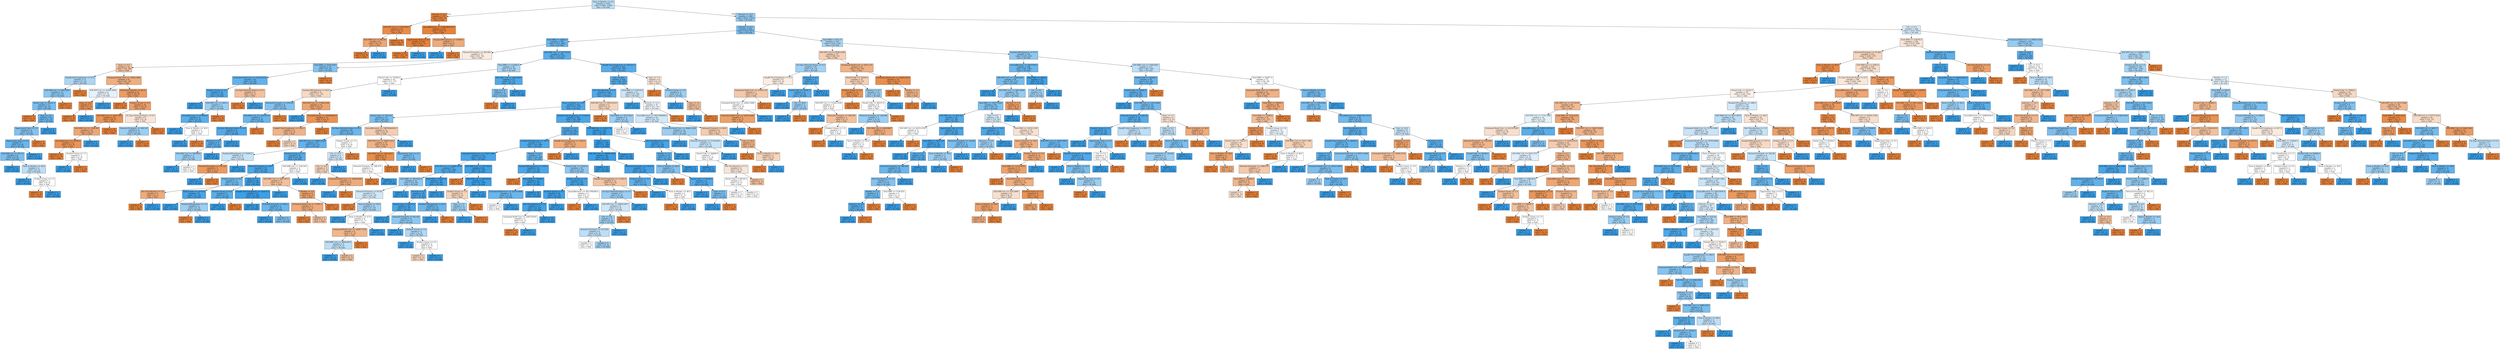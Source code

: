 digraph Tree {
node [shape=box, style="filled", color="black"] ;
0 [label="Term in Months <= 0.5\nsamples = 1455\nvalue = [900, 1358]\nclass = No Sale", fillcolor="#399de556"] ;
1 [label="Vertical <= 2.5\nsamples = 175\nvalue = [257, 6]\nclass = Sale", fillcolor="#e58139f9"] ;
0 -> 1 [labeldistance=2.5, labelangle=45, headlabel="True"] ;
2 [label="X36 NPV List <= 15536.8027\nsamples = 22\nvalue = [34, 3]\nclass = Sale", fillcolor="#e58139e9"] ;
1 -> 2 ;
3 [label="X36 NRR List <= 945.05\nsamples = 8\nvalue = [10, 3]\nclass = Sale", fillcolor="#e58139b3"] ;
2 -> 3 ;
4 [label="samples = 6\nvalue = [10, 0]\nclass = Sale", fillcolor="#e58139ff"] ;
3 -> 4 ;
5 [label="samples = 2\nvalue = [0, 3]\nclass = No Sale", fillcolor="#399de5ff"] ;
3 -> 5 ;
6 [label="samples = 14\nvalue = [24, 0]\nclass = Sale", fillcolor="#e58139ff"] ;
2 -> 6 ;
7 [label="AnnualRevenue <= 27623882752.0\nsamples = 153\nvalue = [223, 3]\nclass = Sale", fillcolor="#e58139fc"] ;
1 -> 7 ;
8 [label="Opportunity Type <= 4.0\nsamples = 148\nvalue = [217, 1]\nclass = Sale", fillcolor="#e58139fe"] ;
7 -> 8 ;
9 [label="samples = 147\nvalue = [217, 0]\nclass = Sale", fillcolor="#e58139ff"] ;
8 -> 9 ;
10 [label="samples = 1\nvalue = [0, 1]\nclass = No Sale", fillcolor="#399de5ff"] ;
8 -> 10 ;
11 [label="NumberOfEmployees <= 54000.0\nsamples = 5\nvalue = [6, 2]\nclass = Sale", fillcolor="#e58139aa"] ;
7 -> 11 ;
12 [label="samples = 1\nvalue = [0, 2]\nclass = No Sale", fillcolor="#399de5ff"] ;
11 -> 12 ;
13 [label="samples = 4\nvalue = [6, 0]\nclass = Sale", fillcolor="#e58139ff"] ;
11 -> 13 ;
14 [label="Vertical <= 13.5\nsamples = 1280\nvalue = [643, 1352]\nclass = No Sale", fillcolor="#399de586"] ;
0 -> 14 [labeldistance=2.5, labelangle=-45, headlabel="False"] ;
15 [label="Industry <= 0.5\nsamples = 832\nvalue = [325, 957]\nclass = No Sale", fillcolor="#399de5a8"] ;
14 -> 15 ;
16 [label="Total BRR <= 16663.5\nsamples = 556\nvalue = [171, 683]\nclass = No Sale", fillcolor="#399de5bf"] ;
15 -> 16 ;
17 [label="Network Proximity <= 283.605\nsamples = 77\nvalue = [61, 52]\nclass = Sale", fillcolor="#e5813926"] ;
16 -> 17 ;
18 [label="State <= 0.5\nsamples = 54\nvalue = [52, 28]\nclass = Sale", fillcolor="#e5813976"] ;
17 -> 18 ;
19 [label="DandB Total Employees <= 37.5\nsamples = 13\nvalue = [7, 12]\nclass = No Sale", fillcolor="#399de56a"] ;
18 -> 19 ;
20 [label="X36 NRR List <= 4492.8955\nsamples = 12\nvalue = [5, 12]\nclass = No Sale", fillcolor="#399de595"] ;
19 -> 20 ;
21 [label="Postal Code <= 30212.5\nsamples = 11\nvalue = [4, 12]\nclass = No Sale", fillcolor="#399de5aa"] ;
20 -> 21 ;
22 [label="samples = 1\nvalue = [1, 0]\nclass = Sale", fillcolor="#e58139ff"] ;
21 -> 22 ;
23 [label="Type <= 1.0\nsamples = 10\nvalue = [3, 12]\nclass = No Sale", fillcolor="#399de5bf"] ;
21 -> 23 ;
24 [label="Opportunity Type <= 3.5\nsamples = 8\nvalue = [3, 8]\nclass = No Sale", fillcolor="#399de59f"] ;
23 -> 24 ;
25 [label="Opportunity Type <= 0.5\nsamples = 7\nvalue = [2, 8]\nclass = No Sale", fillcolor="#399de5bf"] ;
24 -> 25 ;
26 [label="X36 NRR List <= 297.15\nsamples = 6\nvalue = [2, 6]\nclass = No Sale", fillcolor="#399de5aa"] ;
25 -> 26 ;
27 [label="samples = 2\nvalue = [0, 3]\nclass = No Sale", fillcolor="#399de5ff"] ;
26 -> 27 ;
28 [label="Term in Months <= 30.0\nsamples = 4\nvalue = [2, 3]\nclass = No Sale", fillcolor="#399de555"] ;
26 -> 28 ;
29 [label="samples = 1\nvalue = [0, 1]\nclass = No Sale", fillcolor="#399de5ff"] ;
28 -> 29 ;
30 [label="Product Group <= 1.0\nsamples = 3\nvalue = [2, 2]\nclass = Sale", fillcolor="#e5813900"] ;
28 -> 30 ;
31 [label="samples = 2\nvalue = [2, 0]\nclass = Sale", fillcolor="#e58139ff"] ;
30 -> 31 ;
32 [label="samples = 1\nvalue = [0, 2]\nclass = No Sale", fillcolor="#399de5ff"] ;
30 -> 32 ;
33 [label="samples = 1\nvalue = [0, 2]\nclass = No Sale", fillcolor="#399de5ff"] ;
25 -> 33 ;
34 [label="samples = 1\nvalue = [1, 0]\nclass = Sale", fillcolor="#e58139ff"] ;
24 -> 34 ;
35 [label="samples = 2\nvalue = [0, 4]\nclass = No Sale", fillcolor="#399de5ff"] ;
23 -> 35 ;
36 [label="samples = 1\nvalue = [1, 0]\nclass = Sale", fillcolor="#e58139ff"] ;
20 -> 36 ;
37 [label="samples = 1\nvalue = [2, 0]\nclass = Sale", fillcolor="#e58139ff"] ;
19 -> 37 ;
38 [label="Estimated Build Cost <= 15942.3496\nsamples = 41\nvalue = [45, 16]\nclass = Sale", fillcolor="#e58139a4"] ;
18 -> 38 ;
39 [label="X36 NPV List <= 43595.0508\nsamples = 9\nvalue = [7, 8]\nclass = No Sale", fillcolor="#399de520"] ;
38 -> 39 ;
40 [label="Type <= 16.5\nsamples = 5\nvalue = [7, 1]\nclass = Sale", fillcolor="#e58139db"] ;
39 -> 40 ;
41 [label="samples = 4\nvalue = [7, 0]\nclass = Sale", fillcolor="#e58139ff"] ;
40 -> 41 ;
42 [label="samples = 1\nvalue = [0, 1]\nclass = No Sale", fillcolor="#399de5ff"] ;
40 -> 42 ;
43 [label="samples = 4\nvalue = [0, 7]\nclass = No Sale", fillcolor="#399de5ff"] ;
39 -> 43 ;
44 [label="Network Proximity <= 80.12\nsamples = 32\nvalue = [38, 8]\nclass = Sale", fillcolor="#e58139c9"] ;
38 -> 44 ;
45 [label="samples = 2\nvalue = [5, 0]\nclass = Sale", fillcolor="#e58139ff"] ;
44 -> 45 ;
46 [label="Product Group <= 3.5\nsamples = 30\nvalue = [33, 8]\nclass = Sale", fillcolor="#e58139c1"] ;
44 -> 46 ;
47 [label="X36 NRR List <= 1836.7211\nsamples = 24\nvalue = [28, 4]\nclass = Sale", fillcolor="#e58139db"] ;
46 -> 47 ;
48 [label="X36 NRR List <= 1186.202\nsamples = 14\nvalue = [13, 4]\nclass = Sale", fillcolor="#e58139b1"] ;
47 -> 48 ;
49 [label="AnnualRevenue <= 35036.0\nsamples = 12\nvalue = [13, 2]\nclass = Sale", fillcolor="#e58139d8"] ;
48 -> 49 ;
50 [label="samples = 10\nvalue = [11, 0]\nclass = Sale", fillcolor="#e58139ff"] ;
49 -> 50 ;
51 [label="Product Group <= 1.5\nsamples = 2\nvalue = [2, 2]\nclass = Sale", fillcolor="#e5813900"] ;
49 -> 51 ;
52 [label="samples = 1\nvalue = [0, 2]\nclass = No Sale", fillcolor="#399de5ff"] ;
51 -> 52 ;
53 [label="samples = 1\nvalue = [2, 0]\nclass = Sale", fillcolor="#e58139ff"] ;
51 -> 53 ;
54 [label="samples = 2\nvalue = [0, 2]\nclass = No Sale", fillcolor="#399de5ff"] ;
48 -> 54 ;
55 [label="samples = 10\nvalue = [15, 0]\nclass = Sale", fillcolor="#e58139ff"] ;
47 -> 55 ;
56 [label="On Zayo Network Status <= 0.5\nsamples = 6\nvalue = [5, 4]\nclass = Sale", fillcolor="#e5813933"] ;
46 -> 56 ;
57 [label="Network Proximity <= 168.145\nsamples = 4\nvalue = [2, 4]\nclass = No Sale", fillcolor="#399de57f"] ;
56 -> 57 ;
58 [label="samples = 3\nvalue = [0, 4]\nclass = No Sale", fillcolor="#399de5ff"] ;
57 -> 58 ;
59 [label="samples = 1\nvalue = [2, 0]\nclass = Sale", fillcolor="#e58139ff"] ;
57 -> 59 ;
60 [label="samples = 2\nvalue = [3, 0]\nclass = Sale", fillcolor="#e58139ff"] ;
56 -> 60 ;
61 [label="Total BRR <= 9356.5547\nsamples = 23\nvalue = [9, 24]\nclass = No Sale", fillcolor="#399de59f"] ;
17 -> 61 ;
62 [label="Estimated Build Cost <= 44139.5234\nsamples = 20\nvalue = [5, 24]\nclass = No Sale", fillcolor="#399de5ca"] ;
61 -> 62 ;
63 [label="Product Group <= 3.5\nsamples = 18\nvalue = [3, 23]\nclass = No Sale", fillcolor="#399de5de"] ;
62 -> 63 ;
64 [label="samples = 11\nvalue = [0, 17]\nclass = No Sale", fillcolor="#399de5ff"] ;
63 -> 64 ;
65 [label="X36 NRR List <= 2443.3\nsamples = 7\nvalue = [3, 6]\nclass = No Sale", fillcolor="#399de57f"] ;
63 -> 65 ;
66 [label="AnnualRevenue <= 875900.0\nsamples = 5\nvalue = [1, 6]\nclass = No Sale", fillcolor="#399de5d4"] ;
65 -> 66 ;
67 [label="samples = 3\nvalue = [0, 5]\nclass = No Sale", fillcolor="#399de5ff"] ;
66 -> 67 ;
68 [label="Term in Months <= 30.0\nsamples = 2\nvalue = [1, 1]\nclass = Sale", fillcolor="#e5813900"] ;
66 -> 68 ;
69 [label="samples = 1\nvalue = [0, 1]\nclass = No Sale", fillcolor="#399de5ff"] ;
68 -> 69 ;
70 [label="samples = 1\nvalue = [1, 0]\nclass = Sale", fillcolor="#e58139ff"] ;
68 -> 70 ;
71 [label="samples = 2\nvalue = [2, 0]\nclass = Sale", fillcolor="#e58139ff"] ;
65 -> 71 ;
72 [label="On Zayo Network Status <= 0.5\nsamples = 2\nvalue = [2, 1]\nclass = Sale", fillcolor="#e581397f"] ;
62 -> 72 ;
73 [label="samples = 1\nvalue = [2, 0]\nclass = Sale", fillcolor="#e58139ff"] ;
72 -> 73 ;
74 [label="samples = 1\nvalue = [0, 1]\nclass = No Sale", fillcolor="#399de5ff"] ;
72 -> 74 ;
75 [label="samples = 3\nvalue = [4, 0]\nclass = Sale", fillcolor="#e58139ff"] ;
61 -> 75 ;
76 [label="X36 MRC List <= 1677.9535\nsamples = 479\nvalue = [110, 631]\nclass = No Sale", fillcolor="#399de5d3"] ;
16 -> 76 ;
77 [label="Total BRR <= 115446.5\nsamples = 34\nvalue = [19, 34]\nclass = No Sale", fillcolor="#399de570"] ;
76 -> 77 ;
78 [label="Postal Code <= 75249.0\nsamples = 24\nvalue = [17, 17]\nclass = Sale", fillcolor="#e5813900"] ;
77 -> 78 ;
79 [label="NumberOfEmployees <= 64.0\nsamples = 21\nvalue = [17, 12]\nclass = Sale", fillcolor="#e581394b"] ;
78 -> 79 ;
80 [label="Network Proximity <= 478.615\nsamples = 8\nvalue = [3, 8]\nclass = No Sale", fillcolor="#399de59f"] ;
79 -> 80 ;
81 [label="X36 MRC List <= 1534.8723\nsamples = 7\nvalue = [2, 8]\nclass = No Sale", fillcolor="#399de5bf"] ;
80 -> 81 ;
82 [label="On Zayo Network Status <= 0.5\nsamples = 6\nvalue = [1, 8]\nclass = No Sale", fillcolor="#399de5df"] ;
81 -> 82 ;
83 [label="Vertical <= 9.5\nsamples = 4\nvalue = [1, 6]\nclass = No Sale", fillcolor="#399de5d4"] ;
82 -> 83 ;
84 [label="X36 MRC List <= 708.9505\nsamples = 3\nvalue = [1, 2]\nclass = No Sale", fillcolor="#399de57f"] ;
83 -> 84 ;
85 [label="samples = 1\nvalue = [0, 1]\nclass = No Sale", fillcolor="#399de5ff"] ;
84 -> 85 ;
86 [label="samples = 2\nvalue = [1, 1]\nclass = Sale", fillcolor="#e5813900"] ;
84 -> 86 ;
87 [label="samples = 1\nvalue = [0, 4]\nclass = No Sale", fillcolor="#399de5ff"] ;
83 -> 87 ;
88 [label="samples = 2\nvalue = [0, 2]\nclass = No Sale", fillcolor="#399de5ff"] ;
82 -> 88 ;
89 [label="samples = 1\nvalue = [1, 0]\nclass = Sale", fillcolor="#e58139ff"] ;
81 -> 89 ;
90 [label="samples = 1\nvalue = [1, 0]\nclass = Sale", fillcolor="#e58139ff"] ;
80 -> 90 ;
91 [label="X36 NPV List <= 17186.3359\nsamples = 13\nvalue = [14, 4]\nclass = Sale", fillcolor="#e58139b6"] ;
79 -> 91 ;
92 [label="samples = 2\nvalue = [0, 2]\nclass = No Sale", fillcolor="#399de5ff"] ;
91 -> 92 ;
93 [label="AnnualRevenue <= 132895840.0\nsamples = 11\nvalue = [14, 2]\nclass = Sale", fillcolor="#e58139db"] ;
91 -> 93 ;
94 [label="DandB Total Employees <= 1005.5\nsamples = 4\nvalue = [5, 2]\nclass = Sale", fillcolor="#e5813999"] ;
93 -> 94 ;
95 [label="samples = 1\nvalue = [2, 0]\nclass = Sale", fillcolor="#e58139ff"] ;
94 -> 95 ;
96 [label="samples = 3\nvalue = [3, 2]\nclass = Sale", fillcolor="#e5813955"] ;
94 -> 96 ;
97 [label="samples = 7\nvalue = [9, 0]\nclass = Sale", fillcolor="#e58139ff"] ;
93 -> 97 ;
98 [label="samples = 3\nvalue = [0, 5]\nclass = No Sale", fillcolor="#399de5ff"] ;
78 -> 98 ;
99 [label="X36 MRC List <= 1002.6294\nsamples = 10\nvalue = [2, 17]\nclass = No Sale", fillcolor="#399de5e1"] ;
77 -> 99 ;
100 [label="Type <= 1.0\nsamples = 5\nvalue = [2, 6]\nclass = No Sale", fillcolor="#399de5aa"] ;
99 -> 100 ;
101 [label="samples = 1\nvalue = [2, 0]\nclass = Sale", fillcolor="#e58139ff"] ;
100 -> 101 ;
102 [label="samples = 4\nvalue = [0, 6]\nclass = No Sale", fillcolor="#399de5ff"] ;
100 -> 102 ;
103 [label="samples = 5\nvalue = [0, 11]\nclass = No Sale", fillcolor="#399de5ff"] ;
99 -> 103 ;
104 [label="DandB Total Employees <= 261521.5\nsamples = 445\nvalue = [91, 597]\nclass = No Sale", fillcolor="#399de5d8"] ;
76 -> 104 ;
105 [label="City <= 40.0\nsamples = 439\nvalue = [86, 593]\nclass = No Sale", fillcolor="#399de5da"] ;
104 -> 105 ;
106 [label="Net Classification <= 2.5\nsamples = 418\nvalue = [74, 577]\nclass = No Sale", fillcolor="#399de5de"] ;
105 -> 106 ;
107 [label="Term in Months <= 15.0\nsamples = 414\nvalue = [71, 575]\nclass = No Sale", fillcolor="#399de5e0"] ;
106 -> 107 ;
108 [label="Postal Code <= 75213.0\nsamples = 70\nvalue = [29, 81]\nclass = No Sale", fillcolor="#399de5a4"] ;
107 -> 108 ;
109 [label="On Zayo Network Status <= 0.5\nsamples = 58\nvalue = [19, 75]\nclass = No Sale", fillcolor="#399de5be"] ;
108 -> 109 ;
110 [label="X36 NPV List <= 18855.2324\nsamples = 53\nvalue = [15, 71]\nclass = No Sale", fillcolor="#399de5c9"] ;
109 -> 110 ;
111 [label="NumberOfEmployees <= 10305.5\nsamples = 8\nvalue = [5, 7]\nclass = No Sale", fillcolor="#399de549"] ;
110 -> 111 ;
112 [label="Network Proximity <= 153.125\nsamples = 5\nvalue = [5, 1]\nclass = Sale", fillcolor="#e58139cc"] ;
111 -> 112 ;
113 [label="samples = 1\nvalue = [0, 1]\nclass = No Sale", fillcolor="#399de5ff"] ;
112 -> 113 ;
114 [label="samples = 4\nvalue = [5, 0]\nclass = Sale", fillcolor="#e58139ff"] ;
112 -> 114 ;
115 [label="samples = 3\nvalue = [0, 6]\nclass = No Sale", fillcolor="#399de5ff"] ;
111 -> 115 ;
116 [label="Product Group <= 3.5\nsamples = 45\nvalue = [10, 64]\nclass = No Sale", fillcolor="#399de5d7"] ;
110 -> 116 ;
117 [label="Network Proximity <= 80.1\nsamples = 39\nvalue = [6, 60]\nclass = No Sale", fillcolor="#399de5e6"] ;
116 -> 117 ;
118 [label="Product Group <= 0.5\nsamples = 11\nvalue = [4, 14]\nclass = No Sale", fillcolor="#399de5b6"] ;
117 -> 118 ;
119 [label="Net Classification <= 1.0\nsamples = 2\nvalue = [3, 1]\nclass = Sale", fillcolor="#e58139aa"] ;
118 -> 119 ;
120 [label="samples = 1\nvalue = [3, 0]\nclass = Sale", fillcolor="#e58139ff"] ;
119 -> 120 ;
121 [label="samples = 1\nvalue = [0, 1]\nclass = No Sale", fillcolor="#399de5ff"] ;
119 -> 121 ;
122 [label="Postal Code <= 52770.0\nsamples = 9\nvalue = [1, 13]\nclass = No Sale", fillcolor="#399de5eb"] ;
118 -> 122 ;
123 [label="samples = 7\nvalue = [0, 11]\nclass = No Sale", fillcolor="#399de5ff"] ;
122 -> 123 ;
124 [label="NumberOfEmployees <= 1.0\nsamples = 2\nvalue = [1, 2]\nclass = No Sale", fillcolor="#399de57f"] ;
122 -> 124 ;
125 [label="samples = 1\nvalue = [1, 0]\nclass = Sale", fillcolor="#e58139ff"] ;
124 -> 125 ;
126 [label="samples = 1\nvalue = [0, 2]\nclass = No Sale", fillcolor="#399de5ff"] ;
124 -> 126 ;
127 [label="Type <= 0.5\nsamples = 28\nvalue = [2, 46]\nclass = No Sale", fillcolor="#399de5f4"] ;
117 -> 127 ;
128 [label="Product Group <= 0.5\nsamples = 7\nvalue = [1, 6]\nclass = No Sale", fillcolor="#399de5d4"] ;
127 -> 128 ;
129 [label="samples = 6\nvalue = [0, 6]\nclass = No Sale", fillcolor="#399de5ff"] ;
128 -> 129 ;
130 [label="samples = 1\nvalue = [1, 0]\nclass = Sale", fillcolor="#e58139ff"] ;
128 -> 130 ;
131 [label="DandB Total Employees <= 142471.5\nsamples = 21\nvalue = [1, 40]\nclass = No Sale", fillcolor="#399de5f9"] ;
127 -> 131 ;
132 [label="samples = 18\nvalue = [0, 36]\nclass = No Sale", fillcolor="#399de5ff"] ;
131 -> 132 ;
133 [label="Network Proximity <= 644.1\nsamples = 3\nvalue = [1, 4]\nclass = No Sale", fillcolor="#399de5bf"] ;
131 -> 133 ;
134 [label="samples = 1\nvalue = [0, 1]\nclass = No Sale", fillcolor="#399de5ff"] ;
133 -> 134 ;
135 [label="samples = 2\nvalue = [1, 3]\nclass = No Sale", fillcolor="#399de5aa"] ;
133 -> 135 ;
136 [label="X36 NRR List <= 7330.043\nsamples = 6\nvalue = [4, 4]\nclass = Sale", fillcolor="#e5813900"] ;
116 -> 136 ;
137 [label="X36 MRC List <= 2047.8115\nsamples = 5\nvalue = [4, 2]\nclass = Sale", fillcolor="#e581397f"] ;
136 -> 137 ;
138 [label="samples = 1\nvalue = [0, 1]\nclass = No Sale", fillcolor="#399de5ff"] ;
137 -> 138 ;
139 [label="Market <= 1.0\nsamples = 4\nvalue = [4, 1]\nclass = Sale", fillcolor="#e58139bf"] ;
137 -> 139 ;
140 [label="Estimated Build Cost <= 17801.5\nsamples = 3\nvalue = [3, 1]\nclass = Sale", fillcolor="#e58139aa"] ;
139 -> 140 ;
141 [label="samples = 1\nvalue = [1, 0]\nclass = Sale", fillcolor="#e58139ff"] ;
140 -> 141 ;
142 [label="samples = 2\nvalue = [2, 1]\nclass = Sale", fillcolor="#e581397f"] ;
140 -> 142 ;
143 [label="samples = 1\nvalue = [1, 0]\nclass = Sale", fillcolor="#e58139ff"] ;
139 -> 143 ;
144 [label="samples = 1\nvalue = [0, 2]\nclass = No Sale", fillcolor="#399de5ff"] ;
136 -> 144 ;
145 [label="Product Group <= 1.5\nsamples = 5\nvalue = [4, 4]\nclass = Sale", fillcolor="#e5813900"] ;
109 -> 145 ;
146 [label="City <= 25.5\nsamples = 4\nvalue = [3, 4]\nclass = No Sale", fillcolor="#399de540"] ;
145 -> 146 ;
147 [label="City <= 10.5\nsamples = 3\nvalue = [3, 2]\nclass = Sale", fillcolor="#e5813955"] ;
146 -> 147 ;
148 [label="samples = 1\nvalue = [0, 1]\nclass = No Sale", fillcolor="#399de5ff"] ;
147 -> 148 ;
149 [label="Estimated Build Cost <= 10458.8496\nsamples = 2\nvalue = [3, 1]\nclass = Sale", fillcolor="#e58139aa"] ;
147 -> 149 ;
150 [label="samples = 1\nvalue = [0, 1]\nclass = No Sale", fillcolor="#399de5ff"] ;
149 -> 150 ;
151 [label="samples = 1\nvalue = [3, 0]\nclass = Sale", fillcolor="#e58139ff"] ;
149 -> 151 ;
152 [label="samples = 1\nvalue = [0, 2]\nclass = No Sale", fillcolor="#399de5ff"] ;
146 -> 152 ;
153 [label="samples = 1\nvalue = [1, 0]\nclass = Sale", fillcolor="#e58139ff"] ;
145 -> 153 ;
154 [label="AnnualRevenue <= 18079064064.0\nsamples = 12\nvalue = [10, 6]\nclass = Sale", fillcolor="#e5813966"] ;
108 -> 154 ;
155 [label="X36 NPV List <= 34852.1914\nsamples = 10\nvalue = [10, 4]\nclass = Sale", fillcolor="#e5813999"] ;
154 -> 155 ;
156 [label="X36 NRR List <= 1282.2611\nsamples = 6\nvalue = [9, 1]\nclass = Sale", fillcolor="#e58139e3"] ;
155 -> 156 ;
157 [label="Network Proximity <= 296.475\nsamples = 2\nvalue = [1, 1]\nclass = Sale", fillcolor="#e5813900"] ;
156 -> 157 ;
158 [label="samples = 1\nvalue = [1, 0]\nclass = Sale", fillcolor="#e58139ff"] ;
157 -> 158 ;
159 [label="samples = 1\nvalue = [0, 1]\nclass = No Sale", fillcolor="#399de5ff"] ;
157 -> 159 ;
160 [label="samples = 4\nvalue = [8, 0]\nclass = Sale", fillcolor="#e58139ff"] ;
156 -> 160 ;
161 [label="Opportunity Type <= 0.5\nsamples = 4\nvalue = [1, 3]\nclass = No Sale", fillcolor="#399de5aa"] ;
155 -> 161 ;
162 [label="samples = 3\nvalue = [0, 3]\nclass = No Sale", fillcolor="#399de5ff"] ;
161 -> 162 ;
163 [label="samples = 1\nvalue = [1, 0]\nclass = Sale", fillcolor="#e58139ff"] ;
161 -> 163 ;
164 [label="samples = 2\nvalue = [0, 2]\nclass = No Sale", fillcolor="#399de5ff"] ;
154 -> 164 ;
165 [label="DandB Total Employees <= 15100.0\nsamples = 344\nvalue = [42, 494]\nclass = No Sale", fillcolor="#399de5e9"] ;
107 -> 165 ;
166 [label="Vertical <= 12.5\nsamples = 212\nvalue = [38, 307]\nclass = No Sale", fillcolor="#399de5df"] ;
165 -> 166 ;
167 [label="NumberOfEmployees <= 765.5\nsamples = 210\nvalue = [35, 306]\nclass = No Sale", fillcolor="#399de5e2"] ;
166 -> 167 ;
168 [label="Estimated Build Cost <= 17627.1992\nsamples = 153\nvalue = [19, 237]\nclass = No Sale", fillcolor="#399de5eb"] ;
167 -> 168 ;
169 [label="X36 NPV List <= 22998.5078\nsamples = 71\nvalue = [14, 108]\nclass = No Sale", fillcolor="#399de5de"] ;
168 -> 169 ;
170 [label="Total BRR <= 3813332.5\nsamples = 16\nvalue = [10, 22]\nclass = No Sale", fillcolor="#399de58b"] ;
169 -> 170 ;
171 [label="Network Proximity <= 65.56\nsamples = 12\nvalue = [10, 13]\nclass = No Sale", fillcolor="#399de53b"] ;
170 -> 171 ;
172 [label="samples = 1\nvalue = [3, 0]\nclass = Sale", fillcolor="#e58139ff"] ;
171 -> 172 ;
173 [label="Term in Months <= 30.0\nsamples = 11\nvalue = [7, 13]\nclass = No Sale", fillcolor="#399de576"] ;
171 -> 173 ;
174 [label="samples = 2\nvalue = [0, 6]\nclass = No Sale", fillcolor="#399de5ff"] ;
173 -> 174 ;
175 [label="Term in Months <= 37.0\nsamples = 9\nvalue = [7, 7]\nclass = Sale", fillcolor="#e5813900"] ;
173 -> 175 ;
176 [label="Estimated Build Cost <= 14367.7754\nsamples = 6\nvalue = [7, 3]\nclass = Sale", fillcolor="#e5813992"] ;
175 -> 176 ;
177 [label="X36 MRC List <= 4682.8555\nsamples = 3\nvalue = [2, 3]\nclass = No Sale", fillcolor="#399de555"] ;
176 -> 177 ;
178 [label="samples = 1\nvalue = [0, 2]\nclass = No Sale", fillcolor="#399de5ff"] ;
177 -> 178 ;
179 [label="samples = 2\nvalue = [2, 1]\nclass = Sale", fillcolor="#e581397f"] ;
177 -> 179 ;
180 [label="samples = 3\nvalue = [5, 0]\nclass = Sale", fillcolor="#e58139ff"] ;
176 -> 180 ;
181 [label="samples = 3\nvalue = [0, 4]\nclass = No Sale", fillcolor="#399de5ff"] ;
175 -> 181 ;
182 [label="samples = 4\nvalue = [0, 9]\nclass = No Sale", fillcolor="#399de5ff"] ;
170 -> 182 ;
183 [label="Total BRR <= 63621.0\nsamples = 55\nvalue = [4, 86]\nclass = No Sale", fillcolor="#399de5f3"] ;
169 -> 183 ;
184 [label="Vertical <= 6.5\nsamples = 29\nvalue = [4, 42]\nclass = No Sale", fillcolor="#399de5e7"] ;
183 -> 184 ;
185 [label="Postal Code <= 80157.0\nsamples = 24\nvalue = [3, 38]\nclass = No Sale", fillcolor="#399de5eb"] ;
184 -> 185 ;
186 [label="samples = 18\nvalue = [0, 31]\nclass = No Sale", fillcolor="#399de5ff"] ;
185 -> 186 ;
187 [label="Network Proximity <= 84.145\nsamples = 6\nvalue = [3, 7]\nclass = No Sale", fillcolor="#399de592"] ;
185 -> 187 ;
188 [label="samples = 1\nvalue = [0, 2]\nclass = No Sale", fillcolor="#399de5ff"] ;
187 -> 188 ;
189 [label="Product Group <= 1.0\nsamples = 5\nvalue = [3, 5]\nclass = No Sale", fillcolor="#399de566"] ;
187 -> 189 ;
190 [label="samples = 1\nvalue = [0, 2]\nclass = No Sale", fillcolor="#399de5ff"] ;
189 -> 190 ;
191 [label="Product Group <= 5.5\nsamples = 4\nvalue = [3, 3]\nclass = Sale", fillcolor="#e5813900"] ;
189 -> 191 ;
192 [label="samples = 3\nvalue = [3, 2]\nclass = Sale", fillcolor="#e5813955"] ;
191 -> 192 ;
193 [label="samples = 1\nvalue = [0, 1]\nclass = No Sale", fillcolor="#399de5ff"] ;
191 -> 193 ;
194 [label="NumberOfEmployees <= 42.5\nsamples = 5\nvalue = [1, 4]\nclass = No Sale", fillcolor="#399de5bf"] ;
184 -> 194 ;
195 [label="samples = 4\nvalue = [0, 4]\nclass = No Sale", fillcolor="#399de5ff"] ;
194 -> 195 ;
196 [label="samples = 1\nvalue = [1, 0]\nclass = Sale", fillcolor="#e58139ff"] ;
194 -> 196 ;
197 [label="samples = 26\nvalue = [0, 44]\nclass = No Sale", fillcolor="#399de5ff"] ;
183 -> 197 ;
198 [label="X36 MRC List <= 1747.9243\nsamples = 82\nvalue = [5, 129]\nclass = No Sale", fillcolor="#399de5f5"] ;
168 -> 198 ;
199 [label="samples = 1\nvalue = [2, 0]\nclass = Sale", fillcolor="#e58139ff"] ;
198 -> 199 ;
200 [label="X36 NRR List <= 959.4419\nsamples = 81\nvalue = [3, 129]\nclass = No Sale", fillcolor="#399de5f9"] ;
198 -> 200 ;
201 [label="Product Group <= 1.0\nsamples = 4\nvalue = [3, 2]\nclass = Sale", fillcolor="#e5813955"] ;
200 -> 201 ;
202 [label="Type <= 1.5\nsamples = 3\nvalue = [1, 2]\nclass = No Sale", fillcolor="#399de57f"] ;
201 -> 202 ;
203 [label="samples = 2\nvalue = [0, 2]\nclass = No Sale", fillcolor="#399de5ff"] ;
202 -> 203 ;
204 [label="samples = 1\nvalue = [1, 0]\nclass = Sale", fillcolor="#e58139ff"] ;
202 -> 204 ;
205 [label="samples = 1\nvalue = [2, 0]\nclass = Sale", fillcolor="#e58139ff"] ;
201 -> 205 ;
206 [label="samples = 77\nvalue = [0, 127]\nclass = No Sale", fillcolor="#399de5ff"] ;
200 -> 206 ;
207 [label="Market <= 0.5\nsamples = 57\nvalue = [16, 69]\nclass = No Sale", fillcolor="#399de5c4"] ;
167 -> 207 ;
208 [label="NumberOfEmployees <= 1105.5\nsamples = 25\nvalue = [3, 39]\nclass = No Sale", fillcolor="#399de5eb"] ;
207 -> 208 ;
209 [label="samples = 2\nvalue = [2, 0]\nclass = Sale", fillcolor="#e58139ff"] ;
208 -> 209 ;
210 [label="Total BRR <= 79786.0\nsamples = 23\nvalue = [1, 39]\nclass = No Sale", fillcolor="#399de5f8"] ;
208 -> 210 ;
211 [label="Estimated Build Cost <= 25214.5898\nsamples = 4\nvalue = [1, 4]\nclass = No Sale", fillcolor="#399de5bf"] ;
210 -> 211 ;
212 [label="samples = 2\nvalue = [1, 1]\nclass = Sale", fillcolor="#e5813900"] ;
211 -> 212 ;
213 [label="samples = 2\nvalue = [0, 3]\nclass = No Sale", fillcolor="#399de5ff"] ;
211 -> 213 ;
214 [label="samples = 19\nvalue = [0, 35]\nclass = No Sale", fillcolor="#399de5ff"] ;
210 -> 214 ;
215 [label="Postal Code <= 75245.0\nsamples = 32\nvalue = [13, 30]\nclass = No Sale", fillcolor="#399de591"] ;
207 -> 215 ;
216 [label="Product Group <= 1.5\nsamples = 20\nvalue = [2, 24]\nclass = No Sale", fillcolor="#399de5ea"] ;
215 -> 216 ;
217 [label="Product Group <= 0.5\nsamples = 18\nvalue = [1, 23]\nclass = No Sale", fillcolor="#399de5f4"] ;
216 -> 217 ;
218 [label="Net Classification <= 1.0\nsamples = 17\nvalue = [1, 22]\nclass = No Sale", fillcolor="#399de5f3"] ;
217 -> 218 ;
219 [label="Estimated Build Cost <= 33975.6016\nsamples = 2\nvalue = [1, 1]\nclass = Sale", fillcolor="#e5813900"] ;
218 -> 219 ;
220 [label="samples = 1\nvalue = [1, 0]\nclass = Sale", fillcolor="#e58139ff"] ;
219 -> 220 ;
221 [label="samples = 1\nvalue = [0, 1]\nclass = No Sale", fillcolor="#399de5ff"] ;
219 -> 221 ;
222 [label="samples = 15\nvalue = [0, 21]\nclass = No Sale", fillcolor="#399de5ff"] ;
218 -> 222 ;
223 [label="samples = 1\nvalue = [0, 1]\nclass = No Sale", fillcolor="#399de5ff"] ;
217 -> 223 ;
224 [label="AnnualRevenue <= 5811596288.0\nsamples = 2\nvalue = [1, 1]\nclass = Sale", fillcolor="#e5813900"] ;
216 -> 224 ;
225 [label="samples = 1\nvalue = [1, 0]\nclass = Sale", fillcolor="#e58139ff"] ;
224 -> 225 ;
226 [label="samples = 1\nvalue = [0, 1]\nclass = No Sale", fillcolor="#399de5ff"] ;
224 -> 226 ;
227 [label="DandB Total Employees <= 11363.0\nsamples = 12\nvalue = [11, 6]\nclass = Sale", fillcolor="#e5813974"] ;
215 -> 227 ;
228 [label="On Zayo Network Status <= 0.5\nsamples = 7\nvalue = [3, 6]\nclass = No Sale", fillcolor="#399de57f"] ;
227 -> 228 ;
229 [label="X36 NPV List <= 20834.5977\nsamples = 6\nvalue = [3, 4]\nclass = No Sale", fillcolor="#399de540"] ;
228 -> 229 ;
230 [label="City <= 5.0\nsamples = 5\nvalue = [2, 4]\nclass = No Sale", fillcolor="#399de57f"] ;
229 -> 230 ;
231 [label="Network Proximity <= 212.545\nsamples = 4\nvalue = [2, 3]\nclass = No Sale", fillcolor="#399de555"] ;
230 -> 231 ;
232 [label="samples = 2\nvalue = [1, 1]\nclass = Sale", fillcolor="#e5813900"] ;
231 -> 232 ;
233 [label="samples = 2\nvalue = [1, 2]\nclass = No Sale", fillcolor="#399de57f"] ;
231 -> 233 ;
234 [label="samples = 1\nvalue = [0, 1]\nclass = No Sale", fillcolor="#399de5ff"] ;
230 -> 234 ;
235 [label="samples = 1\nvalue = [1, 0]\nclass = Sale", fillcolor="#e58139ff"] ;
229 -> 235 ;
236 [label="samples = 1\nvalue = [0, 2]\nclass = No Sale", fillcolor="#399de5ff"] ;
228 -> 236 ;
237 [label="samples = 5\nvalue = [8, 0]\nclass = Sale", fillcolor="#e58139ff"] ;
227 -> 237 ;
238 [label="DandB Total Employees <= 1625.0\nsamples = 2\nvalue = [3, 1]\nclass = Sale", fillcolor="#e58139aa"] ;
166 -> 238 ;
239 [label="samples = 1\nvalue = [3, 0]\nclass = Sale", fillcolor="#e58139ff"] ;
238 -> 239 ;
240 [label="samples = 1\nvalue = [0, 1]\nclass = No Sale", fillcolor="#399de5ff"] ;
238 -> 240 ;
241 [label="X36 NRR List <= 2250.718\nsamples = 132\nvalue = [4, 187]\nclass = No Sale", fillcolor="#399de5fa"] ;
165 -> 241 ;
242 [label="Type <= 1.5\nsamples = 109\nvalue = [1, 149]\nclass = No Sale", fillcolor="#399de5fd"] ;
241 -> 242 ;
243 [label="X36 NPV List <= 29685.5039\nsamples = 42\nvalue = [1, 50]\nclass = No Sale", fillcolor="#399de5fa"] ;
242 -> 243 ;
244 [label="samples = 25\nvalue = [0, 31]\nclass = No Sale", fillcolor="#399de5ff"] ;
243 -> 244 ;
245 [label="Network Proximity <= 134.615\nsamples = 17\nvalue = [1, 19]\nclass = No Sale", fillcolor="#399de5f2"] ;
243 -> 245 ;
246 [label="Product Group <= 2.0\nsamples = 5\nvalue = [1, 5]\nclass = No Sale", fillcolor="#399de5cc"] ;
245 -> 246 ;
247 [label="samples = 3\nvalue = [0, 4]\nclass = No Sale", fillcolor="#399de5ff"] ;
246 -> 247 ;
248 [label="Term in Months <= 48.0\nsamples = 2\nvalue = [1, 1]\nclass = Sale", fillcolor="#e5813900"] ;
246 -> 248 ;
249 [label="samples = 1\nvalue = [1, 0]\nclass = Sale", fillcolor="#e58139ff"] ;
248 -> 249 ;
250 [label="samples = 1\nvalue = [0, 1]\nclass = No Sale", fillcolor="#399de5ff"] ;
248 -> 250 ;
251 [label="samples = 12\nvalue = [0, 14]\nclass = No Sale", fillcolor="#399de5ff"] ;
245 -> 251 ;
252 [label="samples = 67\nvalue = [0, 99]\nclass = No Sale", fillcolor="#399de5ff"] ;
242 -> 252 ;
253 [label="Net Classification <= 0.5\nsamples = 23\nvalue = [3, 38]\nclass = No Sale", fillcolor="#399de5eb"] ;
241 -> 253 ;
254 [label="Market <= 1.5\nsamples = 10\nvalue = [3, 15]\nclass = No Sale", fillcolor="#399de5cc"] ;
253 -> 254 ;
255 [label="Term in Months <= 48.0\nsamples = 7\nvalue = [3, 8]\nclass = No Sale", fillcolor="#399de59f"] ;
254 -> 255 ;
256 [label="samples = 2\nvalue = [2, 0]\nclass = Sale", fillcolor="#e58139ff"] ;
255 -> 256 ;
257 [label="Postal Code <= 55159.5\nsamples = 5\nvalue = [1, 8]\nclass = No Sale", fillcolor="#399de5df"] ;
255 -> 257 ;
258 [label="samples = 3\nvalue = [0, 5]\nclass = No Sale", fillcolor="#399de5ff"] ;
257 -> 258 ;
259 [label="Type <= 8.5\nsamples = 2\nvalue = [1, 3]\nclass = No Sale", fillcolor="#399de5aa"] ;
257 -> 259 ;
260 [label="samples = 1\nvalue = [0, 3]\nclass = No Sale", fillcolor="#399de5ff"] ;
259 -> 260 ;
261 [label="samples = 1\nvalue = [1, 0]\nclass = Sale", fillcolor="#e58139ff"] ;
259 -> 261 ;
262 [label="samples = 3\nvalue = [0, 7]\nclass = No Sale", fillcolor="#399de5ff"] ;
254 -> 262 ;
263 [label="samples = 13\nvalue = [0, 23]\nclass = No Sale", fillcolor="#399de5ff"] ;
253 -> 263 ;
264 [label="X36 NPV List <= 25015.0312\nsamples = 4\nvalue = [3, 2]\nclass = Sale", fillcolor="#e5813955"] ;
106 -> 264 ;
265 [label="samples = 1\nvalue = [2, 0]\nclass = Sale", fillcolor="#e58139ff"] ;
264 -> 265 ;
266 [label="Total BRR <= 1912738.0\nsamples = 3\nvalue = [1, 2]\nclass = No Sale", fillcolor="#399de57f"] ;
264 -> 266 ;
267 [label="samples = 2\nvalue = [1, 1]\nclass = Sale", fillcolor="#e5813900"] ;
266 -> 267 ;
268 [label="samples = 1\nvalue = [0, 1]\nclass = No Sale", fillcolor="#399de5ff"] ;
266 -> 268 ;
269 [label="Total BRR <= 533516.0\nsamples = 21\nvalue = [12, 16]\nclass = No Sale", fillcolor="#399de540"] ;
105 -> 269 ;
270 [label="samples = 2\nvalue = [0, 3]\nclass = No Sale", fillcolor="#399de5ff"] ;
269 -> 270 ;
271 [label="Vertical <= 12.5\nsamples = 19\nvalue = [12, 13]\nclass = No Sale", fillcolor="#399de514"] ;
269 -> 271 ;
272 [label="AnnualRevenue <= 5811596288.0\nsamples = 18\nvalue = [10, 13]\nclass = No Sale", fillcolor="#399de53b"] ;
271 -> 272 ;
273 [label="Estimated Build Cost <= 30865.2109\nsamples = 12\nvalue = [5, 10]\nclass = No Sale", fillcolor="#399de57f"] ;
272 -> 273 ;
274 [label="samples = 3\nvalue = [0, 3]\nclass = No Sale", fillcolor="#399de5ff"] ;
273 -> 274 ;
275 [label="Network Proximity <= 5716.9551\nsamples = 9\nvalue = [5, 7]\nclass = No Sale", fillcolor="#399de549"] ;
273 -> 275 ;
276 [label="Postal Code <= 80068.0\nsamples = 7\nvalue = [5, 5]\nclass = Sale", fillcolor="#e5813900"] ;
275 -> 276 ;
277 [label="samples = 1\nvalue = [0, 1]\nclass = No Sale", fillcolor="#399de5ff"] ;
276 -> 277 ;
278 [label="Net Classification <= 1.5\nsamples = 6\nvalue = [5, 4]\nclass = Sale", fillcolor="#e5813933"] ;
276 -> 278 ;
279 [label="Postal Code <= 80120.5\nsamples = 4\nvalue = [3, 3]\nclass = Sale", fillcolor="#e5813900"] ;
278 -> 279 ;
280 [label="samples = 2\nvalue = [1, 1]\nclass = Sale", fillcolor="#e5813900"] ;
279 -> 280 ;
281 [label="samples = 2\nvalue = [2, 2]\nclass = Sale", fillcolor="#e5813900"] ;
279 -> 281 ;
282 [label="samples = 2\nvalue = [2, 1]\nclass = Sale", fillcolor="#e581397f"] ;
278 -> 282 ;
283 [label="samples = 2\nvalue = [0, 2]\nclass = No Sale", fillcolor="#399de5ff"] ;
275 -> 283 ;
284 [label="Network Proximity <= 66.4\nsamples = 6\nvalue = [5, 3]\nclass = Sale", fillcolor="#e5813966"] ;
272 -> 284 ;
285 [label="samples = 1\nvalue = [0, 1]\nclass = No Sale", fillcolor="#399de5ff"] ;
284 -> 285 ;
286 [label="City <= 54.0\nsamples = 5\nvalue = [5, 2]\nclass = Sale", fillcolor="#e5813999"] ;
284 -> 286 ;
287 [label="samples = 2\nvalue = [2, 0]\nclass = Sale", fillcolor="#e58139ff"] ;
286 -> 287 ;
288 [label="Term in Months <= 48.0\nsamples = 3\nvalue = [3, 2]\nclass = Sale", fillcolor="#e5813955"] ;
286 -> 288 ;
289 [label="samples = 2\nvalue = [3, 0]\nclass = Sale", fillcolor="#e58139ff"] ;
288 -> 289 ;
290 [label="samples = 1\nvalue = [0, 2]\nclass = No Sale", fillcolor="#399de5ff"] ;
288 -> 290 ;
291 [label="samples = 1\nvalue = [2, 0]\nclass = Sale", fillcolor="#e58139ff"] ;
271 -> 291 ;
292 [label="Type <= 1.0\nsamples = 6\nvalue = [5, 4]\nclass = Sale", fillcolor="#e5813933"] ;
104 -> 292 ;
293 [label="samples = 3\nvalue = [3, 0]\nclass = Sale", fillcolor="#e58139ff"] ;
292 -> 293 ;
294 [label="Product Group <= 3.5\nsamples = 3\nvalue = [2, 4]\nclass = No Sale", fillcolor="#399de57f"] ;
292 -> 294 ;
295 [label="samples = 1\nvalue = [0, 3]\nclass = No Sale", fillcolor="#399de5ff"] ;
294 -> 295 ;
296 [label="Type <= 3.0\nsamples = 2\nvalue = [2, 1]\nclass = Sale", fillcolor="#e581397f"] ;
294 -> 296 ;
297 [label="samples = 1\nvalue = [0, 1]\nclass = No Sale", fillcolor="#399de5ff"] ;
296 -> 297 ;
298 [label="samples = 1\nvalue = [2, 0]\nclass = Sale", fillcolor="#e58139ff"] ;
296 -> 298 ;
299 [label="Total BRR <= 972.17\nsamples = 276\nvalue = [154, 274]\nclass = No Sale", fillcolor="#399de570"] ;
15 -> 299 ;
300 [label="X36 NPV List <= 8792.4199\nsamples = 57\nvalue = [49, 31]\nclass = Sale", fillcolor="#e581395e"] ;
299 -> 300 ;
301 [label="On Zayo Network Status <= 0.5\nsamples = 16\nvalue = [8, 15]\nclass = No Sale", fillcolor="#399de577"] ;
300 -> 301 ;
302 [label="DandB Total Employees <= 2.5\nsamples = 9\nvalue = [7, 6]\nclass = Sale", fillcolor="#e5813924"] ;
301 -> 302 ;
303 [label="Estimated Build Cost <= 25563.125\nsamples = 7\nvalue = [7, 4]\nclass = Sale", fillcolor="#e581396d"] ;
302 -> 303 ;
304 [label="Estimated Build Cost <= 20623.5996\nsamples = 5\nvalue = [4, 4]\nclass = Sale", fillcolor="#e5813900"] ;
303 -> 304 ;
305 [label="Estimated Build Cost <= 16191.9248\nsamples = 3\nvalue = [4, 1]\nclass = Sale", fillcolor="#e58139bf"] ;
304 -> 305 ;
306 [label="samples = 1\nvalue = [0, 1]\nclass = No Sale", fillcolor="#399de5ff"] ;
305 -> 306 ;
307 [label="samples = 2\nvalue = [4, 0]\nclass = Sale", fillcolor="#e58139ff"] ;
305 -> 307 ;
308 [label="samples = 2\nvalue = [0, 3]\nclass = No Sale", fillcolor="#399de5ff"] ;
304 -> 308 ;
309 [label="samples = 2\nvalue = [3, 0]\nclass = Sale", fillcolor="#e58139ff"] ;
303 -> 309 ;
310 [label="samples = 2\nvalue = [0, 2]\nclass = No Sale", fillcolor="#399de5ff"] ;
302 -> 310 ;
311 [label="Industry <= 4.5\nsamples = 7\nvalue = [1, 9]\nclass = No Sale", fillcolor="#399de5e3"] ;
301 -> 311 ;
312 [label="Postal Code <= 76181.5\nsamples = 5\nvalue = [1, 6]\nclass = No Sale", fillcolor="#399de5d4"] ;
311 -> 312 ;
313 [label="samples = 2\nvalue = [0, 4]\nclass = No Sale", fillcolor="#399de5ff"] ;
312 -> 313 ;
314 [label="City <= 26.0\nsamples = 3\nvalue = [1, 2]\nclass = No Sale", fillcolor="#399de57f"] ;
312 -> 314 ;
315 [label="samples = 2\nvalue = [0, 2]\nclass = No Sale", fillcolor="#399de5ff"] ;
314 -> 315 ;
316 [label="samples = 1\nvalue = [1, 0]\nclass = Sale", fillcolor="#e58139ff"] ;
314 -> 316 ;
317 [label="samples = 2\nvalue = [0, 3]\nclass = No Sale", fillcolor="#399de5ff"] ;
311 -> 317 ;
318 [label="Estimated Build Cost <= 26711.25\nsamples = 41\nvalue = [41, 16]\nclass = Sale", fillcolor="#e581399b"] ;
300 -> 318 ;
319 [label="Postal Code <= 75204.0\nsamples = 25\nvalue = [22, 14]\nclass = Sale", fillcolor="#e581395d"] ;
318 -> 319 ;
320 [label="Product Group <= 2.5\nsamples = 12\nvalue = [16, 2]\nclass = Sale", fillcolor="#e58139df"] ;
319 -> 320 ;
321 [label="X36 NPV List <= 31220.2109\nsamples = 4\nvalue = [2, 2]\nclass = Sale", fillcolor="#e5813900"] ;
320 -> 321 ;
322 [label="samples = 1\nvalue = [0, 1]\nclass = No Sale", fillcolor="#399de5ff"] ;
321 -> 322 ;
323 [label="Network Proximity <= 268.585\nsamples = 3\nvalue = [2, 1]\nclass = Sale", fillcolor="#e581397f"] ;
321 -> 323 ;
324 [label="samples = 1\nvalue = [1, 0]\nclass = Sale", fillcolor="#e58139ff"] ;
323 -> 324 ;
325 [label="Product Group <= 1.0\nsamples = 2\nvalue = [1, 1]\nclass = Sale", fillcolor="#e5813900"] ;
323 -> 325 ;
326 [label="samples = 1\nvalue = [1, 0]\nclass = Sale", fillcolor="#e58139ff"] ;
325 -> 326 ;
327 [label="samples = 1\nvalue = [0, 1]\nclass = No Sale", fillcolor="#399de5ff"] ;
325 -> 327 ;
328 [label="samples = 8\nvalue = [14, 0]\nclass = Sale", fillcolor="#e58139ff"] ;
320 -> 328 ;
329 [label="Industry <= 4.5\nsamples = 13\nvalue = [6, 12]\nclass = No Sale", fillcolor="#399de57f"] ;
319 -> 329 ;
330 [label="Postal Code <= 80157.0\nsamples = 8\nvalue = [6, 6]\nclass = Sale", fillcolor="#e5813900"] ;
329 -> 330 ;
331 [label="Network Proximity <= 164.685\nsamples = 5\nvalue = [3, 6]\nclass = No Sale", fillcolor="#399de57f"] ;
330 -> 331 ;
332 [label="samples = 2\nvalue = [0, 5]\nclass = No Sale", fillcolor="#399de5ff"] ;
331 -> 332 ;
333 [label="X36 MRC List <= 800.8967\nsamples = 3\nvalue = [3, 1]\nclass = Sale", fillcolor="#e58139aa"] ;
331 -> 333 ;
334 [label="Term in Months <= 30.0\nsamples = 2\nvalue = [1, 1]\nclass = Sale", fillcolor="#e5813900"] ;
333 -> 334 ;
335 [label="samples = 1\nvalue = [0, 1]\nclass = No Sale", fillcolor="#399de5ff"] ;
334 -> 335 ;
336 [label="samples = 1\nvalue = [1, 0]\nclass = Sale", fillcolor="#e58139ff"] ;
334 -> 336 ;
337 [label="samples = 1\nvalue = [2, 0]\nclass = Sale", fillcolor="#e58139ff"] ;
333 -> 337 ;
338 [label="samples = 3\nvalue = [3, 0]\nclass = Sale", fillcolor="#e58139ff"] ;
330 -> 338 ;
339 [label="samples = 5\nvalue = [0, 6]\nclass = No Sale", fillcolor="#399de5ff"] ;
329 -> 339 ;
340 [label="Estimated Build Cost <= 32824.8516\nsamples = 16\nvalue = [19, 2]\nclass = Sale", fillcolor="#e58139e4"] ;
318 -> 340 ;
341 [label="samples = 10\nvalue = [14, 0]\nclass = Sale", fillcolor="#e58139ff"] ;
340 -> 341 ;
342 [label="Market <= 1.5\nsamples = 6\nvalue = [5, 2]\nclass = Sale", fillcolor="#e5813999"] ;
340 -> 342 ;
343 [label="samples = 5\nvalue = [5, 0]\nclass = Sale", fillcolor="#e58139ff"] ;
342 -> 343 ;
344 [label="samples = 1\nvalue = [0, 2]\nclass = No Sale", fillcolor="#399de5ff"] ;
342 -> 344 ;
345 [label="NumberOfEmployees <= 57.5\nsamples = 219\nvalue = [105, 243]\nclass = No Sale", fillcolor="#399de591"] ;
299 -> 345 ;
346 [label="AnnualRevenue <= 2627700.0\nsamples = 108\nvalue = [36, 139]\nclass = No Sale", fillcolor="#399de5bd"] ;
345 -> 346 ;
347 [label="X36 NPV List <= 12468.8408\nsamples = 94\nvalue = [35, 112]\nclass = No Sale", fillcolor="#399de5af"] ;
346 -> 347 ;
348 [label="samples = 24\nvalue = [0, 37]\nclass = No Sale", fillcolor="#399de5ff"] ;
347 -> 348 ;
349 [label="X36 MRC List <= 3820.5908\nsamples = 70\nvalue = [35, 75]\nclass = No Sale", fillcolor="#399de588"] ;
347 -> 349 ;
350 [label="Total BRR <= 10237.5254\nsamples = 64\nvalue = [26, 73]\nclass = No Sale", fillcolor="#399de5a4"] ;
349 -> 350 ;
351 [label="X36 NRR List <= 836.325\nsamples = 38\nvalue = [7, 49]\nclass = No Sale", fillcolor="#399de5db"] ;
350 -> 351 ;
352 [label="X36 NPV List <= 28153.4785\nsamples = 4\nvalue = [3, 3]\nclass = Sale", fillcolor="#e5813900"] ;
351 -> 352 ;
353 [label="samples = 3\nvalue = [0, 3]\nclass = No Sale", fillcolor="#399de5ff"] ;
352 -> 353 ;
354 [label="samples = 1\nvalue = [3, 0]\nclass = Sale", fillcolor="#e58139ff"] ;
352 -> 354 ;
355 [label="Opportunity Type <= 0.5\nsamples = 34\nvalue = [4, 46]\nclass = No Sale", fillcolor="#399de5e9"] ;
351 -> 355 ;
356 [label="Total BRR <= 1674.325\nsamples = 31\nvalue = [3, 43]\nclass = No Sale", fillcolor="#399de5ed"] ;
355 -> 356 ;
357 [label="samples = 13\nvalue = [0, 20]\nclass = No Sale", fillcolor="#399de5ff"] ;
356 -> 357 ;
358 [label="City <= 5.5\nsamples = 18\nvalue = [3, 23]\nclass = No Sale", fillcolor="#399de5de"] ;
356 -> 358 ;
359 [label="Network Proximity <= 546.265\nsamples = 10\nvalue = [3, 12]\nclass = No Sale", fillcolor="#399de5bf"] ;
358 -> 359 ;
360 [label="Net Classification <= 1.0\nsamples = 7\nvalue = [3, 8]\nclass = No Sale", fillcolor="#399de59f"] ;
359 -> 360 ;
361 [label="Market <= 1.5\nsamples = 5\nvalue = [2, 7]\nclass = No Sale", fillcolor="#399de5b6"] ;
360 -> 361 ;
362 [label="Industry <= 4.5\nsamples = 4\nvalue = [1, 7]\nclass = No Sale", fillcolor="#399de5db"] ;
361 -> 362 ;
363 [label="samples = 3\nvalue = [0, 7]\nclass = No Sale", fillcolor="#399de5ff"] ;
362 -> 363 ;
364 [label="samples = 1\nvalue = [1, 0]\nclass = Sale", fillcolor="#e58139ff"] ;
362 -> 364 ;
365 [label="samples = 1\nvalue = [1, 0]\nclass = Sale", fillcolor="#e58139ff"] ;
361 -> 365 ;
366 [label="Total BRR <= 3156.925\nsamples = 2\nvalue = [1, 1]\nclass = Sale", fillcolor="#e5813900"] ;
360 -> 366 ;
367 [label="samples = 1\nvalue = [0, 1]\nclass = No Sale", fillcolor="#399de5ff"] ;
366 -> 367 ;
368 [label="samples = 1\nvalue = [1, 0]\nclass = Sale", fillcolor="#e58139ff"] ;
366 -> 368 ;
369 [label="samples = 3\nvalue = [0, 4]\nclass = No Sale", fillcolor="#399de5ff"] ;
359 -> 369 ;
370 [label="samples = 8\nvalue = [0, 11]\nclass = No Sale", fillcolor="#399de5ff"] ;
358 -> 370 ;
371 [label="Network Proximity <= 124.66\nsamples = 3\nvalue = [1, 3]\nclass = No Sale", fillcolor="#399de5aa"] ;
355 -> 371 ;
372 [label="Term in Months <= 30.0\nsamples = 2\nvalue = [1, 2]\nclass = No Sale", fillcolor="#399de57f"] ;
371 -> 372 ;
373 [label="samples = 1\nvalue = [0, 2]\nclass = No Sale", fillcolor="#399de5ff"] ;
372 -> 373 ;
374 [label="samples = 1\nvalue = [1, 0]\nclass = Sale", fillcolor="#e58139ff"] ;
372 -> 374 ;
375 [label="samples = 1\nvalue = [0, 1]\nclass = No Sale", fillcolor="#399de5ff"] ;
371 -> 375 ;
376 [label="Type <= 0.5\nsamples = 26\nvalue = [19, 24]\nclass = No Sale", fillcolor="#399de535"] ;
350 -> 376 ;
377 [label="Term in Months <= 24.0\nsamples = 7\nvalue = [1, 10]\nclass = No Sale", fillcolor="#399de5e6"] ;
376 -> 377 ;
378 [label="Industry <= 4.0\nsamples = 2\nvalue = [1, 2]\nclass = No Sale", fillcolor="#399de57f"] ;
377 -> 378 ;
379 [label="samples = 1\nvalue = [0, 2]\nclass = No Sale", fillcolor="#399de5ff"] ;
378 -> 379 ;
380 [label="samples = 1\nvalue = [1, 0]\nclass = Sale", fillcolor="#e58139ff"] ;
378 -> 380 ;
381 [label="samples = 5\nvalue = [0, 8]\nclass = No Sale", fillcolor="#399de5ff"] ;
377 -> 381 ;
382 [label="Total BRR <= 30253.2305\nsamples = 19\nvalue = [18, 14]\nclass = Sale", fillcolor="#e5813939"] ;
376 -> 382 ;
383 [label="Term in Months <= 18.0\nsamples = 13\nvalue = [16, 6]\nclass = Sale", fillcolor="#e581399f"] ;
382 -> 383 ;
384 [label="samples = 1\nvalue = [0, 1]\nclass = No Sale", fillcolor="#399de5ff"] ;
383 -> 384 ;
385 [label="Product Group <= 3.5\nsamples = 12\nvalue = [16, 5]\nclass = Sale", fillcolor="#e58139af"] ;
383 -> 385 ;
386 [label="Total BRR <= 12116.4551\nsamples = 11\nvalue = [16, 4]\nclass = Sale", fillcolor="#e58139bf"] ;
385 -> 386 ;
387 [label="samples = 3\nvalue = [5, 0]\nclass = Sale", fillcolor="#e58139ff"] ;
386 -> 387 ;
388 [label="AnnualRevenue <= 783700.0\nsamples = 8\nvalue = [11, 4]\nclass = Sale", fillcolor="#e58139a2"] ;
386 -> 388 ;
389 [label="X36 NRR List <= 2243.0967\nsamples = 4\nvalue = [4, 3]\nclass = Sale", fillcolor="#e5813940"] ;
388 -> 389 ;
390 [label="Term in Months <= 30.0\nsamples = 3\nvalue = [4, 1]\nclass = Sale", fillcolor="#e58139bf"] ;
389 -> 390 ;
391 [label="samples = 2\nvalue = [3, 1]\nclass = Sale", fillcolor="#e58139aa"] ;
390 -> 391 ;
392 [label="samples = 1\nvalue = [1, 0]\nclass = Sale", fillcolor="#e58139ff"] ;
390 -> 392 ;
393 [label="samples = 1\nvalue = [0, 2]\nclass = No Sale", fillcolor="#399de5ff"] ;
389 -> 393 ;
394 [label="Product Group <= 1.0\nsamples = 4\nvalue = [7, 1]\nclass = Sale", fillcolor="#e58139db"] ;
388 -> 394 ;
395 [label="samples = 3\nvalue = [4, 1]\nclass = Sale", fillcolor="#e58139bf"] ;
394 -> 395 ;
396 [label="samples = 1\nvalue = [3, 0]\nclass = Sale", fillcolor="#e58139ff"] ;
394 -> 396 ;
397 [label="samples = 1\nvalue = [0, 1]\nclass = No Sale", fillcolor="#399de5ff"] ;
385 -> 397 ;
398 [label="X36 NPV List <= 16037.0957\nsamples = 6\nvalue = [2, 8]\nclass = No Sale", fillcolor="#399de5bf"] ;
382 -> 398 ;
399 [label="samples = 1\nvalue = [1, 0]\nclass = Sale", fillcolor="#e58139ff"] ;
398 -> 399 ;
400 [label="Network Proximity <= 442.88\nsamples = 5\nvalue = [1, 8]\nclass = No Sale", fillcolor="#399de5df"] ;
398 -> 400 ;
401 [label="samples = 2\nvalue = [0, 5]\nclass = No Sale", fillcolor="#399de5ff"] ;
400 -> 401 ;
402 [label="Term in Months <= 24.0\nsamples = 3\nvalue = [1, 3]\nclass = No Sale", fillcolor="#399de5aa"] ;
400 -> 402 ;
403 [label="samples = 1\nvalue = [0, 1]\nclass = No Sale", fillcolor="#399de5ff"] ;
402 -> 403 ;
404 [label="Opportunity Type <= 0.5\nsamples = 2\nvalue = [1, 2]\nclass = No Sale", fillcolor="#399de57f"] ;
402 -> 404 ;
405 [label="samples = 1\nvalue = [1, 0]\nclass = Sale", fillcolor="#e58139ff"] ;
404 -> 405 ;
406 [label="samples = 1\nvalue = [0, 2]\nclass = No Sale", fillcolor="#399de5ff"] ;
404 -> 406 ;
407 [label="Vertical <= 1.5\nsamples = 6\nvalue = [9, 2]\nclass = Sale", fillcolor="#e58139c6"] ;
349 -> 407 ;
408 [label="samples = 1\nvalue = [0, 2]\nclass = No Sale", fillcolor="#399de5ff"] ;
407 -> 408 ;
409 [label="samples = 5\nvalue = [9, 0]\nclass = Sale", fillcolor="#e58139ff"] ;
407 -> 409 ;
410 [label="Total BRR <= 2956.5\nsamples = 14\nvalue = [1, 27]\nclass = No Sale", fillcolor="#399de5f6"] ;
346 -> 410 ;
411 [label="City <= 9.0\nsamples = 2\nvalue = [1, 2]\nclass = No Sale", fillcolor="#399de57f"] ;
410 -> 411 ;
412 [label="samples = 1\nvalue = [1, 0]\nclass = Sale", fillcolor="#e58139ff"] ;
411 -> 412 ;
413 [label="samples = 1\nvalue = [0, 2]\nclass = No Sale", fillcolor="#399de5ff"] ;
411 -> 413 ;
414 [label="samples = 12\nvalue = [0, 25]\nclass = No Sale", fillcolor="#399de5ff"] ;
410 -> 414 ;
415 [label="X36 MRC List <= 1640.9451\nsamples = 111\nvalue = [69, 104]\nclass = No Sale", fillcolor="#399de556"] ;
345 -> 415 ;
416 [label="Postal Code <= 80202.5\nsamples = 36\nvalue = [11, 46]\nclass = No Sale", fillcolor="#399de5c2"] ;
415 -> 416 ;
417 [label="Postal Code <= 30568.5\nsamples = 35\nvalue = [9, 46]\nclass = No Sale", fillcolor="#399de5cd"] ;
416 -> 417 ;
418 [label="samples = 10\nvalue = [0, 16]\nclass = No Sale", fillcolor="#399de5ff"] ;
417 -> 418 ;
419 [label="X36 NRR List <= 1431.0208\nsamples = 25\nvalue = [9, 30]\nclass = No Sale", fillcolor="#399de5b3"] ;
417 -> 419 ;
420 [label="Network Proximity <= 442.22\nsamples = 19\nvalue = [4, 26]\nclass = No Sale", fillcolor="#399de5d8"] ;
419 -> 420 ;
421 [label="Product Group <= 3.5\nsamples = 16\nvalue = [2, 23]\nclass = No Sale", fillcolor="#399de5e9"] ;
420 -> 421 ;
422 [label="samples = 12\nvalue = [0, 17]\nclass = No Sale", fillcolor="#399de5ff"] ;
421 -> 422 ;
423 [label="Opportunity Type <= 0.5\nsamples = 4\nvalue = [2, 6]\nclass = No Sale", fillcolor="#399de5aa"] ;
421 -> 423 ;
424 [label="City <= 5.0\nsamples = 3\nvalue = [2, 2]\nclass = Sale", fillcolor="#e5813900"] ;
423 -> 424 ;
425 [label="samples = 1\nvalue = [0, 2]\nclass = No Sale", fillcolor="#399de5ff"] ;
424 -> 425 ;
426 [label="samples = 2\nvalue = [2, 0]\nclass = Sale", fillcolor="#e58139ff"] ;
424 -> 426 ;
427 [label="samples = 1\nvalue = [0, 4]\nclass = No Sale", fillcolor="#399de5ff"] ;
423 -> 427 ;
428 [label="DandB Total Employees <= 8507.5\nsamples = 3\nvalue = [2, 3]\nclass = No Sale", fillcolor="#399de555"] ;
420 -> 428 ;
429 [label="samples = 2\nvalue = [2, 0]\nclass = Sale", fillcolor="#e58139ff"] ;
428 -> 429 ;
430 [label="samples = 1\nvalue = [0, 3]\nclass = No Sale", fillcolor="#399de5ff"] ;
428 -> 430 ;
431 [label="State <= 1.5\nsamples = 6\nvalue = [5, 4]\nclass = Sale", fillcolor="#e5813933"] ;
419 -> 431 ;
432 [label="State <= 0.5\nsamples = 4\nvalue = [2, 3]\nclass = No Sale", fillcolor="#399de555"] ;
431 -> 432 ;
433 [label="samples = 1\nvalue = [1, 0]\nclass = Sale", fillcolor="#e58139ff"] ;
432 -> 433 ;
434 [label="Term in Months <= 30.0\nsamples = 3\nvalue = [1, 3]\nclass = No Sale", fillcolor="#399de5aa"] ;
432 -> 434 ;
435 [label="Network Proximity <= 193.66\nsamples = 2\nvalue = [1, 2]\nclass = No Sale", fillcolor="#399de57f"] ;
434 -> 435 ;
436 [label="samples = 1\nvalue = [1, 0]\nclass = Sale", fillcolor="#e58139ff"] ;
435 -> 436 ;
437 [label="samples = 1\nvalue = [0, 2]\nclass = No Sale", fillcolor="#399de5ff"] ;
435 -> 437 ;
438 [label="samples = 1\nvalue = [0, 1]\nclass = No Sale", fillcolor="#399de5ff"] ;
434 -> 438 ;
439 [label="Term in Months <= 30.0\nsamples = 2\nvalue = [3, 1]\nclass = Sale", fillcolor="#e58139aa"] ;
431 -> 439 ;
440 [label="samples = 1\nvalue = [3, 0]\nclass = Sale", fillcolor="#e58139ff"] ;
439 -> 440 ;
441 [label="samples = 1\nvalue = [0, 1]\nclass = No Sale", fillcolor="#399de5ff"] ;
439 -> 441 ;
442 [label="samples = 1\nvalue = [2, 0]\nclass = Sale", fillcolor="#e58139ff"] ;
416 -> 442 ;
443 [label="Total BRR <= 82877.5\nsamples = 75\nvalue = [58, 58]\nclass = Sale", fillcolor="#e5813900"] ;
415 -> 443 ;
444 [label="Estimated Build Cost <= 15332.875\nsamples = 41\nvalue = [47, 18]\nclass = Sale", fillcolor="#e581399d"] ;
443 -> 444 ;
445 [label="samples = 3\nvalue = [0, 3]\nclass = No Sale", fillcolor="#399de5ff"] ;
444 -> 445 ;
446 [label="Total BRR <= 50006.5\nsamples = 38\nvalue = [47, 15]\nclass = Sale", fillcolor="#e58139ae"] ;
444 -> 446 ;
447 [label="Total BRR <= 12396.0\nsamples = 27\nvalue = [31, 15]\nclass = Sale", fillcolor="#e5813984"] ;
446 -> 447 ;
448 [label="Vertical <= 1.5\nsamples = 12\nvalue = [20, 3]\nclass = Sale", fillcolor="#e58139d9"] ;
447 -> 448 ;
449 [label="Postal Code <= 75015.5\nsamples = 6\nvalue = [4, 3]\nclass = Sale", fillcolor="#e5813940"] ;
448 -> 449 ;
450 [label="Term in Months <= 24.0\nsamples = 4\nvalue = [4, 1]\nclass = Sale", fillcolor="#e58139bf"] ;
449 -> 450 ;
451 [label="samples = 1\nvalue = [1, 0]\nclass = Sale", fillcolor="#e58139ff"] ;
450 -> 451 ;
452 [label="samples = 3\nvalue = [3, 1]\nclass = Sale", fillcolor="#e58139aa"] ;
450 -> 452 ;
453 [label="samples = 2\nvalue = [0, 2]\nclass = No Sale", fillcolor="#399de5ff"] ;
449 -> 453 ;
454 [label="samples = 6\nvalue = [16, 0]\nclass = Sale", fillcolor="#e58139ff"] ;
448 -> 454 ;
455 [label="Product Group <= 1.0\nsamples = 15\nvalue = [11, 12]\nclass = No Sale", fillcolor="#399de515"] ;
447 -> 455 ;
456 [label="samples = 4\nvalue = [0, 5]\nclass = No Sale", fillcolor="#399de5ff"] ;
455 -> 456 ;
457 [label="X36 MRC List <= 3251.7368\nsamples = 11\nvalue = [11, 7]\nclass = Sale", fillcolor="#e581395d"] ;
455 -> 457 ;
458 [label="samples = 2\nvalue = [4, 0]\nclass = Sale", fillcolor="#e58139ff"] ;
457 -> 458 ;
459 [label="Term in Months <= 48.0\nsamples = 9\nvalue = [7, 7]\nclass = Sale", fillcolor="#e5813900"] ;
457 -> 459 ;
460 [label="Network Proximity <= 1998.575\nsamples = 7\nvalue = [7, 4]\nclass = Sale", fillcolor="#e581396d"] ;
459 -> 460 ;
461 [label="Total BRR <= 24649.0\nsamples = 6\nvalue = [7, 3]\nclass = Sale", fillcolor="#e5813992"] ;
460 -> 461 ;
462 [label="samples = 3\nvalue = [4, 3]\nclass = Sale", fillcolor="#e5813940"] ;
461 -> 462 ;
463 [label="samples = 3\nvalue = [3, 0]\nclass = Sale", fillcolor="#e58139ff"] ;
461 -> 463 ;
464 [label="samples = 1\nvalue = [0, 1]\nclass = No Sale", fillcolor="#399de5ff"] ;
460 -> 464 ;
465 [label="samples = 2\nvalue = [0, 3]\nclass = No Sale", fillcolor="#399de5ff"] ;
459 -> 465 ;
466 [label="samples = 11\nvalue = [16, 0]\nclass = Sale", fillcolor="#e58139ff"] ;
446 -> 466 ;
467 [label="Term in Months <= 42.0\nsamples = 34\nvalue = [11, 40]\nclass = No Sale", fillcolor="#399de5b9"] ;
443 -> 467 ;
468 [label="X36 NRR List <= 630.0264\nsamples = 30\nvalue = [11, 33]\nclass = No Sale", fillcolor="#399de5aa"] ;
467 -> 468 ;
469 [label="samples = 2\nvalue = [2, 0]\nclass = Sale", fillcolor="#e58139ff"] ;
468 -> 469 ;
470 [label="AnnualRevenue <= 90947461120.0\nsamples = 28\nvalue = [9, 33]\nclass = No Sale", fillcolor="#399de5b9"] ;
468 -> 470 ;
471 [label="Net Classification <= 1.0\nsamples = 19\nvalue = [4, 26]\nclass = No Sale", fillcolor="#399de5d8"] ;
470 -> 471 ;
472 [label="DandB Total Employees <= 28345.5\nsamples = 14\nvalue = [4, 17]\nclass = No Sale", fillcolor="#399de5c3"] ;
471 -> 472 ;
473 [label="State <= 1.5\nsamples = 9\nvalue = [2, 12]\nclass = No Sale", fillcolor="#399de5d4"] ;
472 -> 473 ;
474 [label="samples = 3\nvalue = [0, 6]\nclass = No Sale", fillcolor="#399de5ff"] ;
473 -> 474 ;
475 [label="Estimated Build Cost <= 28222.8008\nsamples = 6\nvalue = [2, 6]\nclass = No Sale", fillcolor="#399de5aa"] ;
473 -> 475 ;
476 [label="samples = 3\nvalue = [1, 2]\nclass = No Sale", fillcolor="#399de57f"] ;
475 -> 476 ;
477 [label="Term in Months <= 24.0\nsamples = 3\nvalue = [1, 4]\nclass = No Sale", fillcolor="#399de5bf"] ;
475 -> 477 ;
478 [label="samples = 2\nvalue = [0, 4]\nclass = No Sale", fillcolor="#399de5ff"] ;
477 -> 478 ;
479 [label="samples = 1\nvalue = [1, 0]\nclass = Sale", fillcolor="#e58139ff"] ;
477 -> 479 ;
480 [label="Estimated Build Cost <= 29271.0508\nsamples = 5\nvalue = [2, 5]\nclass = No Sale", fillcolor="#399de599"] ;
472 -> 480 ;
481 [label="samples = 2\nvalue = [2, 0]\nclass = Sale", fillcolor="#e58139ff"] ;
480 -> 481 ;
482 [label="samples = 3\nvalue = [0, 5]\nclass = No Sale", fillcolor="#399de5ff"] ;
480 -> 482 ;
483 [label="samples = 5\nvalue = [0, 9]\nclass = No Sale", fillcolor="#399de5ff"] ;
471 -> 483 ;
484 [label="City <= 10.0\nsamples = 9\nvalue = [5, 7]\nclass = No Sale", fillcolor="#399de549"] ;
470 -> 484 ;
485 [label="Industry <= 4.5\nsamples = 5\nvalue = [4, 1]\nclass = Sale", fillcolor="#e58139bf"] ;
484 -> 485 ;
486 [label="Estimated Build Cost <= 16344.4756\nsamples = 3\nvalue = [2, 1]\nclass = Sale", fillcolor="#e581397f"] ;
485 -> 486 ;
487 [label="samples = 1\nvalue = [1, 0]\nclass = Sale", fillcolor="#e58139ff"] ;
486 -> 487 ;
488 [label="Product Group <= 3.0\nsamples = 2\nvalue = [1, 1]\nclass = Sale", fillcolor="#e5813900"] ;
486 -> 488 ;
489 [label="samples = 1\nvalue = [0, 1]\nclass = No Sale", fillcolor="#399de5ff"] ;
488 -> 489 ;
490 [label="samples = 1\nvalue = [1, 0]\nclass = Sale", fillcolor="#e58139ff"] ;
488 -> 490 ;
491 [label="samples = 2\nvalue = [2, 0]\nclass = Sale", fillcolor="#e58139ff"] ;
485 -> 491 ;
492 [label="Vertical <= 6.5\nsamples = 4\nvalue = [1, 6]\nclass = No Sale", fillcolor="#399de5d4"] ;
484 -> 492 ;
493 [label="Product Group <= 1.5\nsamples = 3\nvalue = [1, 5]\nclass = No Sale", fillcolor="#399de5cc"] ;
492 -> 493 ;
494 [label="samples = 2\nvalue = [1, 3]\nclass = No Sale", fillcolor="#399de5aa"] ;
493 -> 494 ;
495 [label="samples = 1\nvalue = [0, 2]\nclass = No Sale", fillcolor="#399de5ff"] ;
493 -> 495 ;
496 [label="samples = 1\nvalue = [0, 1]\nclass = No Sale", fillcolor="#399de5ff"] ;
492 -> 496 ;
497 [label="samples = 4\nvalue = [0, 7]\nclass = No Sale", fillcolor="#399de5ff"] ;
467 -> 497 ;
498 [label="City <= 5.5\nsamples = 448\nvalue = [318, 395]\nclass = No Sale", fillcolor="#399de532"] ;
14 -> 498 ;
499 [label="Total BRR <= 218579.5\nsamples = 238\nvalue = [210, 168]\nclass = Sale", fillcolor="#e5813933"] ;
498 -> 499 ;
500 [label="Network Proximity <= 52.485\nsamples = 214\nvalue = [204, 137]\nclass = Sale", fillcolor="#e5813954"] ;
499 -> 500 ;
501 [label="Term in Months <= 90.0\nsamples = 10\nvalue = [19, 2]\nclass = Sale", fillcolor="#e58139e4"] ;
500 -> 501 ;
502 [label="samples = 9\nvalue = [19, 0]\nclass = Sale", fillcolor="#e58139ff"] ;
501 -> 502 ;
503 [label="samples = 1\nvalue = [0, 2]\nclass = No Sale", fillcolor="#399de5ff"] ;
501 -> 503 ;
504 [label="X36 NRR List <= 3595.8\nsamples = 204\nvalue = [185, 135]\nclass = Sale", fillcolor="#e5813945"] ;
500 -> 504 ;
505 [label="On Zayo Network Status <= 0.5\nsamples = 186\nvalue = [160, 130]\nclass = Sale", fillcolor="#e5813930"] ;
504 -> 505 ;
506 [label="Postal Code <= 30332.5\nsamples = 167\nvalue = [140, 124]\nclass = Sale", fillcolor="#e581391d"] ;
505 -> 506 ;
507 [label="X36 NRR List <= 537.8334\nsamples = 62\nvalue = [67, 31]\nclass = Sale", fillcolor="#e5813989"] ;
506 -> 507 ;
508 [label="X36 NPV List <= 7132.1948\nsamples = 14\nvalue = [13, 15]\nclass = No Sale", fillcolor="#399de522"] ;
507 -> 508 ;
509 [label="Estimated Build Cost <= 29135.5605\nsamples = 10\nvalue = [12, 9]\nclass = Sale", fillcolor="#e5813940"] ;
508 -> 509 ;
510 [label="Network Proximity <= 336.065\nsamples = 9\nvalue = [12, 5]\nclass = Sale", fillcolor="#e5813995"] ;
509 -> 510 ;
511 [label="Postal Code <= 30306.5\nsamples = 5\nvalue = [2, 5]\nclass = No Sale", fillcolor="#399de599"] ;
510 -> 511 ;
512 [label="Vertical <= 30.5\nsamples = 3\nvalue = [2, 2]\nclass = Sale", fillcolor="#e5813900"] ;
511 -> 512 ;
513 [label="samples = 2\nvalue = [0, 2]\nclass = No Sale", fillcolor="#399de5ff"] ;
512 -> 513 ;
514 [label="samples = 1\nvalue = [2, 0]\nclass = Sale", fillcolor="#e58139ff"] ;
512 -> 514 ;
515 [label="samples = 2\nvalue = [0, 3]\nclass = No Sale", fillcolor="#399de5ff"] ;
511 -> 515 ;
516 [label="samples = 4\nvalue = [10, 0]\nclass = Sale", fillcolor="#e58139ff"] ;
510 -> 516 ;
517 [label="samples = 1\nvalue = [0, 4]\nclass = No Sale", fillcolor="#399de5ff"] ;
509 -> 517 ;
518 [label="AnnualRevenue <= 29003126784.0\nsamples = 4\nvalue = [1, 6]\nclass = No Sale", fillcolor="#399de5d4"] ;
508 -> 518 ;
519 [label="samples = 2\nvalue = [0, 3]\nclass = No Sale", fillcolor="#399de5ff"] ;
518 -> 519 ;
520 [label="samples = 2\nvalue = [1, 3]\nclass = No Sale", fillcolor="#399de5aa"] ;
518 -> 520 ;
521 [label="Total BRR <= 1070.4301\nsamples = 48\nvalue = [54, 16]\nclass = Sale", fillcolor="#e58139b3"] ;
507 -> 521 ;
522 [label="samples = 10\nvalue = [14, 0]\nclass = Sale", fillcolor="#e58139ff"] ;
521 -> 522 ;
523 [label="X36 NPV List <= 36047.8594\nsamples = 38\nvalue = [40, 16]\nclass = Sale", fillcolor="#e5813999"] ;
521 -> 523 ;
524 [label="AnnualRevenue <= 14301424.0\nsamples = 24\nvalue = [22, 13]\nclass = Sale", fillcolor="#e5813968"] ;
523 -> 524 ;
525 [label="X36 MRC List <= 2625.3757\nsamples = 8\nvalue = [5, 6]\nclass = No Sale", fillcolor="#399de52a"] ;
524 -> 525 ;
526 [label="Postal Code <= 30305.5\nsamples = 5\nvalue = [5, 2]\nclass = Sale", fillcolor="#e5813999"] ;
525 -> 526 ;
527 [label="samples = 4\nvalue = [5, 0]\nclass = Sale", fillcolor="#e58139ff"] ;
526 -> 527 ;
528 [label="samples = 1\nvalue = [0, 2]\nclass = No Sale", fillcolor="#399de5ff"] ;
526 -> 528 ;
529 [label="samples = 3\nvalue = [0, 4]\nclass = No Sale", fillcolor="#399de5ff"] ;
525 -> 529 ;
530 [label="Type <= 0.5\nsamples = 16\nvalue = [17, 7]\nclass = Sale", fillcolor="#e5813996"] ;
524 -> 530 ;
531 [label="samples = 1\nvalue = [2, 0]\nclass = Sale", fillcolor="#e58139ff"] ;
530 -> 531 ;
532 [label="Term in Months <= 33.0\nsamples = 15\nvalue = [15, 7]\nclass = Sale", fillcolor="#e5813988"] ;
530 -> 532 ;
533 [label="Total BRR <= 158114.5\nsamples = 4\nvalue = [2, 3]\nclass = No Sale", fillcolor="#399de555"] ;
532 -> 533 ;
534 [label="samples = 2\nvalue = [0, 2]\nclass = No Sale", fillcolor="#399de5ff"] ;
533 -> 534 ;
535 [label="Product Group <= 2.5\nsamples = 2\nvalue = [2, 1]\nclass = Sale", fillcolor="#e581397f"] ;
533 -> 535 ;
536 [label="samples = 1\nvalue = [2, 0]\nclass = Sale", fillcolor="#e58139ff"] ;
535 -> 536 ;
537 [label="samples = 1\nvalue = [0, 1]\nclass = No Sale", fillcolor="#399de5ff"] ;
535 -> 537 ;
538 [label="AnnualRevenue <= 25736697856.0\nsamples = 11\nvalue = [13, 4]\nclass = Sale", fillcolor="#e58139b1"] ;
532 -> 538 ;
539 [label="Net Classification <= 1.0\nsamples = 7\nvalue = [6, 1]\nclass = Sale", fillcolor="#e58139d4"] ;
538 -> 539 ;
540 [label="Total BRR <= 56839.5\nsamples = 3\nvalue = [2, 1]\nclass = Sale", fillcolor="#e581397f"] ;
539 -> 540 ;
541 [label="samples = 1\nvalue = [1, 0]\nclass = Sale", fillcolor="#e58139ff"] ;
540 -> 541 ;
542 [label="Product Group <= 1.0\nsamples = 2\nvalue = [1, 1]\nclass = Sale", fillcolor="#e5813900"] ;
540 -> 542 ;
543 [label="samples = 1\nvalue = [0, 1]\nclass = No Sale", fillcolor="#399de5ff"] ;
542 -> 543 ;
544 [label="samples = 1\nvalue = [1, 0]\nclass = Sale", fillcolor="#e58139ff"] ;
542 -> 544 ;
545 [label="samples = 4\nvalue = [4, 0]\nclass = Sale", fillcolor="#e58139ff"] ;
539 -> 545 ;
546 [label="Product Group <= 3.0\nsamples = 4\nvalue = [7, 3]\nclass = Sale", fillcolor="#e5813992"] ;
538 -> 546 ;
547 [label="samples = 3\nvalue = [5, 3]\nclass = Sale", fillcolor="#e5813966"] ;
546 -> 547 ;
548 [label="samples = 1\nvalue = [2, 0]\nclass = Sale", fillcolor="#e58139ff"] ;
546 -> 548 ;
549 [label="Term in Months <= 30.0\nsamples = 14\nvalue = [18, 3]\nclass = Sale", fillcolor="#e58139d4"] ;
523 -> 549 ;
550 [label="samples = 6\nvalue = [10, 0]\nclass = Sale", fillcolor="#e58139ff"] ;
549 -> 550 ;
551 [label="X36 MRC List <= 3638.6497\nsamples = 8\nvalue = [8, 3]\nclass = Sale", fillcolor="#e581399f"] ;
549 -> 551 ;
552 [label="Net Classification <= 1.0\nsamples = 6\nvalue = [8, 1]\nclass = Sale", fillcolor="#e58139df"] ;
551 -> 552 ;
553 [label="samples = 2\nvalue = [3, 0]\nclass = Sale", fillcolor="#e58139ff"] ;
552 -> 553 ;
554 [label="AnnualRevenue <= 1406485632.0\nsamples = 4\nvalue = [5, 1]\nclass = Sale", fillcolor="#e58139cc"] ;
552 -> 554 ;
555 [label="Product Group <= 3.0\nsamples = 3\nvalue = [2, 1]\nclass = Sale", fillcolor="#e581397f"] ;
554 -> 555 ;
556 [label="samples = 1\nvalue = [1, 0]\nclass = Sale", fillcolor="#e58139ff"] ;
555 -> 556 ;
557 [label="samples = 2\nvalue = [1, 1]\nclass = Sale", fillcolor="#e5813900"] ;
555 -> 557 ;
558 [label="samples = 1\nvalue = [3, 0]\nclass = Sale", fillcolor="#e58139ff"] ;
554 -> 558 ;
559 [label="samples = 2\nvalue = [0, 2]\nclass = No Sale", fillcolor="#399de5ff"] ;
551 -> 559 ;
560 [label="NumberOfEmployees <= 489.0\nsamples = 105\nvalue = [73, 93]\nclass = No Sale", fillcolor="#399de537"] ;
506 -> 560 ;
561 [label="X36 NRR List <= 2511.2974\nsamples = 81\nvalue = [51, 76]\nclass = No Sale", fillcolor="#399de554"] ;
560 -> 561 ;
562 [label="Estimated Build Cost <= 15755.5996\nsamples = 77\nvalue = [51, 70]\nclass = No Sale", fillcolor="#399de545"] ;
561 -> 562 ;
563 [label="samples = 3\nvalue = [5, 0]\nclass = Sale", fillcolor="#e58139ff"] ;
562 -> 563 ;
564 [label="Estimated Build Cost <= 19705.8008\nsamples = 74\nvalue = [46, 70]\nclass = No Sale", fillcolor="#399de557"] ;
562 -> 564 ;
565 [label="X36 NPV List <= 40048.4414\nsamples = 24\nvalue = [7, 29]\nclass = No Sale", fillcolor="#399de5c1"] ;
564 -> 565 ;
566 [label="X36 MRC List <= 3470.0391\nsamples = 22\nvalue = [5, 29]\nclass = No Sale", fillcolor="#399de5d3"] ;
565 -> 566 ;
567 [label="Industry <= 0.5\nsamples = 21\nvalue = [4, 29]\nclass = No Sale", fillcolor="#399de5dc"] ;
566 -> 567 ;
568 [label="DandB Total Employees <= 51.5\nsamples = 10\nvalue = [3, 9]\nclass = No Sale", fillcolor="#399de5aa"] ;
567 -> 568 ;
569 [label="X36 MRC List <= 1097.9292\nsamples = 8\nvalue = [1, 9]\nclass = No Sale", fillcolor="#399de5e3"] ;
568 -> 569 ;
570 [label="Product Group <= 1.5\nsamples = 3\nvalue = [1, 2]\nclass = No Sale", fillcolor="#399de57f"] ;
569 -> 570 ;
571 [label="samples = 1\nvalue = [0, 1]\nclass = No Sale", fillcolor="#399de5ff"] ;
570 -> 571 ;
572 [label="samples = 2\nvalue = [1, 1]\nclass = Sale", fillcolor="#e5813900"] ;
570 -> 572 ;
573 [label="samples = 5\nvalue = [0, 7]\nclass = No Sale", fillcolor="#399de5ff"] ;
569 -> 573 ;
574 [label="samples = 2\nvalue = [2, 0]\nclass = Sale", fillcolor="#e58139ff"] ;
568 -> 574 ;
575 [label="X36 NPV List <= 20243.6953\nsamples = 11\nvalue = [1, 20]\nclass = No Sale", fillcolor="#399de5f2"] ;
567 -> 575 ;
576 [label="samples = 8\nvalue = [0, 15]\nclass = No Sale", fillcolor="#399de5ff"] ;
575 -> 576 ;
577 [label="State <= 1.5\nsamples = 3\nvalue = [1, 5]\nclass = No Sale", fillcolor="#399de5cc"] ;
575 -> 577 ;
578 [label="samples = 1\nvalue = [1, 0]\nclass = Sale", fillcolor="#e58139ff"] ;
577 -> 578 ;
579 [label="samples = 2\nvalue = [0, 5]\nclass = No Sale", fillcolor="#399de5ff"] ;
577 -> 579 ;
580 [label="samples = 1\nvalue = [1, 0]\nclass = Sale", fillcolor="#e58139ff"] ;
566 -> 580 ;
581 [label="samples = 2\nvalue = [2, 0]\nclass = Sale", fillcolor="#e58139ff"] ;
565 -> 581 ;
582 [label="Term in Months <= 72.0\nsamples = 50\nvalue = [39, 41]\nclass = No Sale", fillcolor="#399de50c"] ;
564 -> 582 ;
583 [label="Opportunity Type <= 0.5\nsamples = 47\nvalue = [34, 41]\nclass = No Sale", fillcolor="#399de52c"] ;
582 -> 583 ;
584 [label="X36 NRR List <= 2141.1401\nsamples = 43\nvalue = [30, 41]\nclass = No Sale", fillcolor="#399de544"] ;
583 -> 584 ;
585 [label="AnnualRevenue <= 29313670.0\nsamples = 40\nvalue = [25, 40]\nclass = No Sale", fillcolor="#399de560"] ;
584 -> 585 ;
586 [label="Vertical <= 24.5\nsamples = 37\nvalue = [25, 32]\nclass = No Sale", fillcolor="#399de538"] ;
585 -> 586 ;
587 [label="Total BRR <= 573.24\nsamples = 28\nvalue = [17, 29]\nclass = No Sale", fillcolor="#399de56a"] ;
586 -> 587 ;
588 [label="Term in Months <= 24.0\nsamples = 6\nvalue = [1, 9]\nclass = No Sale", fillcolor="#399de5e3"] ;
587 -> 588 ;
589 [label="samples = 1\nvalue = [1, 0]\nclass = Sale", fillcolor="#e58139ff"] ;
588 -> 589 ;
590 [label="samples = 5\nvalue = [0, 9]\nclass = No Sale", fillcolor="#399de5ff"] ;
588 -> 590 ;
591 [label="X36 MRC List <= 554.325\nsamples = 22\nvalue = [16, 20]\nclass = No Sale", fillcolor="#399de533"] ;
587 -> 591 ;
592 [label="samples = 3\nvalue = [0, 5]\nclass = No Sale", fillcolor="#399de5ff"] ;
591 -> 592 ;
593 [label="Postal Code <= 75230.5\nsamples = 19\nvalue = [16, 15]\nclass = Sale", fillcolor="#e5813910"] ;
591 -> 593 ;
594 [label="DandB Total Employees <= 200.0\nsamples = 13\nvalue = [7, 13]\nclass = No Sale", fillcolor="#399de576"] ;
593 -> 594 ;
595 [label="Estimated Build Cost <= 20986.8008\nsamples = 12\nvalue = [5, 13]\nclass = No Sale", fillcolor="#399de59d"] ;
594 -> 595 ;
596 [label="samples = 1\nvalue = [1, 0]\nclass = Sale", fillcolor="#e58139ff"] ;
595 -> 596 ;
597 [label="X36 MRC List <= 2308.6587\nsamples = 11\nvalue = [4, 13]\nclass = No Sale", fillcolor="#399de5b1"] ;
595 -> 597 ;
598 [label="Industry <= 5.5\nsamples = 9\nvalue = [4, 9]\nclass = No Sale", fillcolor="#399de58e"] ;
597 -> 598 ;
599 [label="samples = 1\nvalue = [1, 0]\nclass = Sale", fillcolor="#e58139ff"] ;
598 -> 599 ;
600 [label="X36 MRC List <= 1898.4247\nsamples = 8\nvalue = [3, 9]\nclass = No Sale", fillcolor="#399de5aa"] ;
598 -> 600 ;
601 [label="Product Group <= 0.5\nsamples = 6\nvalue = [1, 6]\nclass = No Sale", fillcolor="#399de5d4"] ;
600 -> 601 ;
602 [label="samples = 2\nvalue = [0, 3]\nclass = No Sale", fillcolor="#399de5ff"] ;
601 -> 602 ;
603 [label="Postal Code <= 75222.5\nsamples = 4\nvalue = [1, 3]\nclass = No Sale", fillcolor="#399de5aa"] ;
601 -> 603 ;
604 [label="samples = 2\nvalue = [0, 2]\nclass = No Sale", fillcolor="#399de5ff"] ;
603 -> 604 ;
605 [label="samples = 2\nvalue = [1, 1]\nclass = Sale", fillcolor="#e5813900"] ;
603 -> 605 ;
606 [label="Term in Months <= 48.0\nsamples = 2\nvalue = [2, 3]\nclass = No Sale", fillcolor="#399de555"] ;
600 -> 606 ;
607 [label="samples = 1\nvalue = [2, 0]\nclass = Sale", fillcolor="#e58139ff"] ;
606 -> 607 ;
608 [label="samples = 1\nvalue = [0, 3]\nclass = No Sale", fillcolor="#399de5ff"] ;
606 -> 608 ;
609 [label="samples = 2\nvalue = [0, 4]\nclass = No Sale", fillcolor="#399de5ff"] ;
597 -> 609 ;
610 [label="samples = 1\nvalue = [2, 0]\nclass = Sale", fillcolor="#e58139ff"] ;
594 -> 610 ;
611 [label="X36 NRR List <= 1112.2351\nsamples = 6\nvalue = [9, 2]\nclass = Sale", fillcolor="#e58139c6"] ;
593 -> 611 ;
612 [label="Term in Months <= 30.0\nsamples = 3\nvalue = [5, 2]\nclass = Sale", fillcolor="#e5813999"] ;
611 -> 612 ;
613 [label="samples = 1\nvalue = [4, 0]\nclass = Sale", fillcolor="#e58139ff"] ;
612 -> 613 ;
614 [label="Product Group <= 1.5\nsamples = 2\nvalue = [1, 2]\nclass = No Sale", fillcolor="#399de57f"] ;
612 -> 614 ;
615 [label="samples = 1\nvalue = [0, 2]\nclass = No Sale", fillcolor="#399de5ff"] ;
614 -> 615 ;
616 [label="samples = 1\nvalue = [1, 0]\nclass = Sale", fillcolor="#e58139ff"] ;
614 -> 616 ;
617 [label="samples = 3\nvalue = [4, 0]\nclass = Sale", fillcolor="#e58139ff"] ;
611 -> 617 ;
618 [label="Total BRR <= 8412.0547\nsamples = 9\nvalue = [8, 3]\nclass = Sale", fillcolor="#e581399f"] ;
586 -> 618 ;
619 [label="Vertical <= 28.5\nsamples = 7\nvalue = [8, 1]\nclass = Sale", fillcolor="#e58139df"] ;
618 -> 619 ;
620 [label="samples = 2\nvalue = [2, 1]\nclass = Sale", fillcolor="#e581397f"] ;
619 -> 620 ;
621 [label="samples = 5\nvalue = [6, 0]\nclass = Sale", fillcolor="#e58139ff"] ;
619 -> 621 ;
622 [label="samples = 2\nvalue = [0, 2]\nclass = No Sale", fillcolor="#399de5ff"] ;
618 -> 622 ;
623 [label="samples = 3\nvalue = [0, 8]\nclass = No Sale", fillcolor="#399de5ff"] ;
585 -> 623 ;
624 [label="X36 NPV List <= 25920.9336\nsamples = 3\nvalue = [5, 1]\nclass = Sale", fillcolor="#e58139cc"] ;
584 -> 624 ;
625 [label="samples = 2\nvalue = [3, 1]\nclass = Sale", fillcolor="#e58139aa"] ;
624 -> 625 ;
626 [label="samples = 1\nvalue = [2, 0]\nclass = Sale", fillcolor="#e58139ff"] ;
624 -> 626 ;
627 [label="samples = 4\nvalue = [4, 0]\nclass = Sale", fillcolor="#e58139ff"] ;
583 -> 627 ;
628 [label="samples = 3\nvalue = [5, 0]\nclass = Sale", fillcolor="#e58139ff"] ;
582 -> 628 ;
629 [label="samples = 4\nvalue = [0, 6]\nclass = No Sale", fillcolor="#399de5ff"] ;
561 -> 629 ;
630 [label="Term in Months <= 48.0\nsamples = 24\nvalue = [22, 17]\nclass = Sale", fillcolor="#e581393a"] ;
560 -> 630 ;
631 [label="Net Classification <= 1.0\nsamples = 16\nvalue = [10, 14]\nclass = No Sale", fillcolor="#399de549"] ;
630 -> 631 ;
632 [label="samples = 5\nvalue = [0, 7]\nclass = No Sale", fillcolor="#399de5ff"] ;
631 -> 632 ;
633 [label="NumberOfEmployees <= 577.5\nsamples = 11\nvalue = [10, 7]\nclass = Sale", fillcolor="#e581394d"] ;
631 -> 633 ;
634 [label="samples = 3\nvalue = [5, 0]\nclass = Sale", fillcolor="#e58139ff"] ;
633 -> 634 ;
635 [label="Network Proximity <= 204.66\nsamples = 8\nvalue = [5, 7]\nclass = No Sale", fillcolor="#399de549"] ;
633 -> 635 ;
636 [label="Type <= 0.5\nsamples = 5\nvalue = [1, 6]\nclass = No Sale", fillcolor="#399de5d4"] ;
635 -> 636 ;
637 [label="Product Group <= 1.5\nsamples = 3\nvalue = [1, 4]\nclass = No Sale", fillcolor="#399de5bf"] ;
636 -> 637 ;
638 [label="Opportunity Type <= 0.5\nsamples = 2\nvalue = [1, 1]\nclass = Sale", fillcolor="#e5813900"] ;
637 -> 638 ;
639 [label="samples = 1\nvalue = [1, 0]\nclass = Sale", fillcolor="#e58139ff"] ;
638 -> 639 ;
640 [label="samples = 1\nvalue = [0, 1]\nclass = No Sale", fillcolor="#399de5ff"] ;
638 -> 640 ;
641 [label="samples = 1\nvalue = [0, 3]\nclass = No Sale", fillcolor="#399de5ff"] ;
637 -> 641 ;
642 [label="samples = 2\nvalue = [0, 2]\nclass = No Sale", fillcolor="#399de5ff"] ;
636 -> 642 ;
643 [label="Network Proximity <= 293.675\nsamples = 3\nvalue = [4, 1]\nclass = Sale", fillcolor="#e58139bf"] ;
635 -> 643 ;
644 [label="samples = 2\nvalue = [4, 0]\nclass = Sale", fillcolor="#e58139ff"] ;
643 -> 644 ;
645 [label="samples = 1\nvalue = [0, 1]\nclass = No Sale", fillcolor="#399de5ff"] ;
643 -> 645 ;
646 [label="Product Group <= 1.5\nsamples = 8\nvalue = [12, 3]\nclass = Sale", fillcolor="#e58139bf"] ;
630 -> 646 ;
647 [label="Product Group <= 0.5\nsamples = 3\nvalue = [4, 3]\nclass = Sale", fillcolor="#e5813940"] ;
646 -> 647 ;
648 [label="samples = 1\nvalue = [4, 0]\nclass = Sale", fillcolor="#e58139ff"] ;
647 -> 648 ;
649 [label="samples = 2\nvalue = [0, 3]\nclass = No Sale", fillcolor="#399de5ff"] ;
647 -> 649 ;
650 [label="samples = 5\nvalue = [8, 0]\nclass = Sale", fillcolor="#e58139ff"] ;
646 -> 650 ;
651 [label="AnnualRevenue <= 19533922304.0\nsamples = 19\nvalue = [20, 6]\nclass = Sale", fillcolor="#e58139b3"] ;
505 -> 651 ;
652 [label="X36 NRR List <= 1488.4836\nsamples = 18\nvalue = [20, 4]\nclass = Sale", fillcolor="#e58139cc"] ;
651 -> 652 ;
653 [label="State <= 0.5\nsamples = 12\nvalue = [16, 1]\nclass = Sale", fillcolor="#e58139ef"] ;
652 -> 653 ;
654 [label="X36 NRR List <= 461.0\nsamples = 6\nvalue = [7, 1]\nclass = Sale", fillcolor="#e58139db"] ;
653 -> 654 ;
655 [label="Postal Code <= 30329.0\nsamples = 2\nvalue = [1, 1]\nclass = Sale", fillcolor="#e5813900"] ;
654 -> 655 ;
656 [label="samples = 1\nvalue = [0, 1]\nclass = No Sale", fillcolor="#399de5ff"] ;
655 -> 656 ;
657 [label="samples = 1\nvalue = [1, 0]\nclass = Sale", fillcolor="#e58139ff"] ;
655 -> 657 ;
658 [label="samples = 4\nvalue = [6, 0]\nclass = Sale", fillcolor="#e58139ff"] ;
654 -> 658 ;
659 [label="samples = 6\nvalue = [9, 0]\nclass = Sale", fillcolor="#e58139ff"] ;
653 -> 659 ;
660 [label="X36 NPV List <= 40783.1562\nsamples = 6\nvalue = [4, 3]\nclass = Sale", fillcolor="#e5813940"] ;
652 -> 660 ;
661 [label="Postal Code <= 75208.0\nsamples = 3\nvalue = [1, 3]\nclass = No Sale", fillcolor="#399de5aa"] ;
660 -> 661 ;
662 [label="samples = 1\nvalue = [0, 2]\nclass = No Sale", fillcolor="#399de5ff"] ;
661 -> 662 ;
663 [label="Opportunity Type <= 0.5\nsamples = 2\nvalue = [1, 1]\nclass = Sale", fillcolor="#e5813900"] ;
661 -> 663 ;
664 [label="samples = 1\nvalue = [0, 1]\nclass = No Sale", fillcolor="#399de5ff"] ;
663 -> 664 ;
665 [label="samples = 1\nvalue = [1, 0]\nclass = Sale", fillcolor="#e58139ff"] ;
663 -> 665 ;
666 [label="samples = 3\nvalue = [3, 0]\nclass = Sale", fillcolor="#e58139ff"] ;
660 -> 666 ;
667 [label="samples = 1\nvalue = [0, 2]\nclass = No Sale", fillcolor="#399de5ff"] ;
651 -> 667 ;
668 [label="Term in Months <= 30.0\nsamples = 18\nvalue = [25, 5]\nclass = Sale", fillcolor="#e58139cc"] ;
504 -> 668 ;
669 [label="City <= 2.0\nsamples = 4\nvalue = [2, 2]\nclass = Sale", fillcolor="#e5813900"] ;
668 -> 669 ;
670 [label="samples = 2\nvalue = [0, 2]\nclass = No Sale", fillcolor="#399de5ff"] ;
669 -> 670 ;
671 [label="samples = 2\nvalue = [2, 0]\nclass = Sale", fillcolor="#e58139ff"] ;
669 -> 671 ;
672 [label="DandB Total Employees <= 11030.0\nsamples = 14\nvalue = [23, 3]\nclass = Sale", fillcolor="#e58139de"] ;
668 -> 672 ;
673 [label="X36 MRC List <= 3327.3225\nsamples = 11\nvalue = [15, 3]\nclass = Sale", fillcolor="#e58139cc"] ;
672 -> 673 ;
674 [label="City <= 2.5\nsamples = 3\nvalue = [1, 3]\nclass = No Sale", fillcolor="#399de5aa"] ;
673 -> 674 ;
675 [label="samples = 1\nvalue = [0, 2]\nclass = No Sale", fillcolor="#399de5ff"] ;
674 -> 675 ;
676 [label="Total BRR <= 3492.0\nsamples = 2\nvalue = [1, 1]\nclass = Sale", fillcolor="#e5813900"] ;
674 -> 676 ;
677 [label="samples = 1\nvalue = [1, 0]\nclass = Sale", fillcolor="#e58139ff"] ;
676 -> 677 ;
678 [label="samples = 1\nvalue = [0, 1]\nclass = No Sale", fillcolor="#399de5ff"] ;
676 -> 678 ;
679 [label="samples = 8\nvalue = [14, 0]\nclass = Sale", fillcolor="#e58139ff"] ;
673 -> 679 ;
680 [label="samples = 3\nvalue = [8, 0]\nclass = Sale", fillcolor="#e58139ff"] ;
672 -> 680 ;
681 [label="Network Proximity <= 378.675\nsamples = 24\nvalue = [6, 31]\nclass = No Sale", fillcolor="#399de5ce"] ;
499 -> 681 ;
682 [label="City <= 4.5\nsamples = 20\nvalue = [2, 30]\nclass = No Sale", fillcolor="#399de5ee"] ;
681 -> 682 ;
683 [label="samples = 10\nvalue = [0, 17]\nclass = No Sale", fillcolor="#399de5ff"] ;
682 -> 683 ;
684 [label="AnnualRevenue <= 240033600.0\nsamples = 10\nvalue = [2, 13]\nclass = No Sale", fillcolor="#399de5d8"] ;
682 -> 684 ;
685 [label="Estimated Build Cost <= 16978.5\nsamples = 7\nvalue = [2, 8]\nclass = No Sale", fillcolor="#399de5bf"] ;
684 -> 685 ;
686 [label="Term in Months <= 30.0\nsamples = 3\nvalue = [1, 2]\nclass = No Sale", fillcolor="#399de57f"] ;
685 -> 686 ;
687 [label="samples = 1\nvalue = [1, 0]\nclass = Sale", fillcolor="#e58139ff"] ;
686 -> 687 ;
688 [label="samples = 2\nvalue = [0, 2]\nclass = No Sale", fillcolor="#399de5ff"] ;
686 -> 688 ;
689 [label="Term in Months <= 30.0\nsamples = 4\nvalue = [1, 6]\nclass = No Sale", fillcolor="#399de5d4"] ;
685 -> 689 ;
690 [label="AnnualRevenue <= 130863936.0\nsamples = 2\nvalue = [1, 1]\nclass = Sale", fillcolor="#e5813900"] ;
689 -> 690 ;
691 [label="samples = 1\nvalue = [0, 1]\nclass = No Sale", fillcolor="#399de5ff"] ;
690 -> 691 ;
692 [label="samples = 1\nvalue = [1, 0]\nclass = Sale", fillcolor="#e58139ff"] ;
690 -> 692 ;
693 [label="samples = 2\nvalue = [0, 5]\nclass = No Sale", fillcolor="#399de5ff"] ;
689 -> 693 ;
694 [label="samples = 3\nvalue = [0, 5]\nclass = No Sale", fillcolor="#399de5ff"] ;
684 -> 694 ;
695 [label="Net Classification <= 1.0\nsamples = 4\nvalue = [4, 1]\nclass = Sale", fillcolor="#e58139bf"] ;
681 -> 695 ;
696 [label="samples = 1\nvalue = [0, 1]\nclass = No Sale", fillcolor="#399de5ff"] ;
695 -> 696 ;
697 [label="samples = 3\nvalue = [4, 0]\nclass = Sale", fillcolor="#e58139ff"] ;
695 -> 697 ;
698 [label="Estimated Build Cost <= 16603.5234\nsamples = 210\nvalue = [108, 227]\nclass = No Sale", fillcolor="#399de586"] ;
498 -> 698 ;
699 [label="City <= 22.0\nsamples = 51\nvalue = [12, 68]\nclass = No Sale", fillcolor="#399de5d2"] ;
698 -> 699 ;
700 [label="samples = 35\nvalue = [0, 56]\nclass = No Sale", fillcolor="#399de5ff"] ;
699 -> 700 ;
701 [label="City <= 42.5\nsamples = 16\nvalue = [12, 12]\nclass = Sale", fillcolor="#e5813900"] ;
699 -> 701 ;
702 [label="samples = 2\nvalue = [4, 0]\nclass = Sale", fillcolor="#e58139ff"] ;
701 -> 702 ;
703 [label="Term in Months <= 54.0\nsamples = 14\nvalue = [8, 12]\nclass = No Sale", fillcolor="#399de555"] ;
701 -> 703 ;
704 [label="X36 NRR List <= 1917.8398\nsamples = 8\nvalue = [8, 4]\nclass = Sale", fillcolor="#e581397f"] ;
703 -> 704 ;
705 [label="Industry <= 12.5\nsamples = 7\nvalue = [7, 4]\nclass = Sale", fillcolor="#e581396d"] ;
704 -> 705 ;
706 [label="Net Classification <= 1.5\nsamples = 6\nvalue = [7, 3]\nclass = Sale", fillcolor="#e5813992"] ;
705 -> 706 ;
707 [label="Product Group <= 2.0\nsamples = 3\nvalue = [3, 2]\nclass = Sale", fillcolor="#e5813955"] ;
706 -> 707 ;
708 [label="samples = 2\nvalue = [3, 0]\nclass = Sale", fillcolor="#e58139ff"] ;
707 -> 708 ;
709 [label="samples = 1\nvalue = [0, 2]\nclass = No Sale", fillcolor="#399de5ff"] ;
707 -> 709 ;
710 [label="Type <= 5.5\nsamples = 3\nvalue = [4, 1]\nclass = Sale", fillcolor="#e58139bf"] ;
706 -> 710 ;
711 [label="samples = 1\nvalue = [3, 0]\nclass = Sale", fillcolor="#e58139ff"] ;
710 -> 711 ;
712 [label="Product Group <= 1.5\nsamples = 2\nvalue = [1, 1]\nclass = Sale", fillcolor="#e5813900"] ;
710 -> 712 ;
713 [label="samples = 1\nvalue = [1, 0]\nclass = Sale", fillcolor="#e58139ff"] ;
712 -> 713 ;
714 [label="samples = 1\nvalue = [0, 1]\nclass = No Sale", fillcolor="#399de5ff"] ;
712 -> 714 ;
715 [label="samples = 1\nvalue = [0, 1]\nclass = No Sale", fillcolor="#399de5ff"] ;
705 -> 715 ;
716 [label="samples = 1\nvalue = [1, 0]\nclass = Sale", fillcolor="#e58139ff"] ;
704 -> 716 ;
717 [label="samples = 6\nvalue = [0, 8]\nclass = No Sale", fillcolor="#399de5ff"] ;
703 -> 717 ;
718 [label="X36 NPV List <= 124204.1562\nsamples = 159\nvalue = [96, 159]\nclass = No Sale", fillcolor="#399de565"] ;
698 -> 718 ;
719 [label="Product Group <= 1.5\nsamples = 156\nvalue = [87, 159]\nclass = No Sale", fillcolor="#399de573"] ;
718 -> 719 ;
720 [label="X36 MRC List <= 6602.4268\nsamples = 84\nvalue = [32, 95]\nclass = No Sale", fillcolor="#399de5a9"] ;
719 -> 720 ;
721 [label="Total BRR <= 1183.0\nsamples = 61\nvalue = [32, 56]\nclass = No Sale", fillcolor="#399de56d"] ;
720 -> 721 ;
722 [label="Industry <= 5.5\nsamples = 22\nvalue = [19, 10]\nclass = Sale", fillcolor="#e5813979"] ;
721 -> 722 ;
723 [label="X36 MRC List <= 2413.9653\nsamples = 15\nvalue = [16, 3]\nclass = Sale", fillcolor="#e58139cf"] ;
722 -> 723 ;
724 [label="DandB Total Employees <= 1.5\nsamples = 2\nvalue = [1, 3]\nclass = No Sale", fillcolor="#399de5aa"] ;
723 -> 724 ;
725 [label="samples = 1\nvalue = [0, 3]\nclass = No Sale", fillcolor="#399de5ff"] ;
724 -> 725 ;
726 [label="samples = 1\nvalue = [1, 0]\nclass = Sale", fillcolor="#e58139ff"] ;
724 -> 726 ;
727 [label="samples = 13\nvalue = [15, 0]\nclass = Sale", fillcolor="#e58139ff"] ;
723 -> 727 ;
728 [label="Estimated Build Cost <= 21860.9258\nsamples = 7\nvalue = [3, 7]\nclass = No Sale", fillcolor="#399de592"] ;
722 -> 728 ;
729 [label="samples = 2\nvalue = [3, 0]\nclass = Sale", fillcolor="#e58139ff"] ;
728 -> 729 ;
730 [label="samples = 5\nvalue = [0, 7]\nclass = No Sale", fillcolor="#399de5ff"] ;
728 -> 730 ;
731 [label="X36 NRR List <= 1037.6616\nsamples = 39\nvalue = [13, 46]\nclass = No Sale", fillcolor="#399de5b7"] ;
721 -> 731 ;
732 [label="samples = 9\nvalue = [0, 18]\nclass = No Sale", fillcolor="#399de5ff"] ;
731 -> 732 ;
733 [label="City <= 23.0\nsamples = 30\nvalue = [13, 28]\nclass = No Sale", fillcolor="#399de589"] ;
731 -> 733 ;
734 [label="X36 MRC List <= 3897.2417\nsamples = 27\nvalue = [10, 28]\nclass = No Sale", fillcolor="#399de5a4"] ;
733 -> 734 ;
735 [label="Vertical <= 36.0\nsamples = 24\nvalue = [7, 28]\nclass = No Sale", fillcolor="#399de5bf"] ;
734 -> 735 ;
736 [label="City <= 9.5\nsamples = 23\nvalue = [6, 28]\nclass = No Sale", fillcolor="#399de5c8"] ;
735 -> 736 ;
737 [label="X36 MRC List <= 2494.1006\nsamples = 8\nvalue = [1, 14]\nclass = No Sale", fillcolor="#399de5ed"] ;
736 -> 737 ;
738 [label="DandB Total Employees <= 1556.5\nsamples = 3\nvalue = [1, 5]\nclass = No Sale", fillcolor="#399de5cc"] ;
737 -> 738 ;
739 [label="samples = 2\nvalue = [1, 2]\nclass = No Sale", fillcolor="#399de57f"] ;
738 -> 739 ;
740 [label="samples = 1\nvalue = [0, 3]\nclass = No Sale", fillcolor="#399de5ff"] ;
738 -> 740 ;
741 [label="samples = 5\nvalue = [0, 9]\nclass = No Sale", fillcolor="#399de5ff"] ;
737 -> 741 ;
742 [label="Opportunity Type <= 0.5\nsamples = 15\nvalue = [5, 14]\nclass = No Sale", fillcolor="#399de5a4"] ;
736 -> 742 ;
743 [label="Postal Code <= 75080.5\nsamples = 13\nvalue = [5, 11]\nclass = No Sale", fillcolor="#399de58b"] ;
742 -> 743 ;
744 [label="Product Group <= 0.5\nsamples = 7\nvalue = [2, 8]\nclass = No Sale", fillcolor="#399de5bf"] ;
743 -> 744 ;
745 [label="Vertical <= 20.5\nsamples = 4\nvalue = [2, 3]\nclass = No Sale", fillcolor="#399de555"] ;
744 -> 745 ;
746 [label="samples = 2\nvalue = [0, 2]\nclass = No Sale", fillcolor="#399de5ff"] ;
745 -> 746 ;
747 [label="City <= 12.0\nsamples = 2\nvalue = [2, 1]\nclass = Sale", fillcolor="#e581397f"] ;
745 -> 747 ;
748 [label="samples = 1\nvalue = [0, 1]\nclass = No Sale", fillcolor="#399de5ff"] ;
747 -> 748 ;
749 [label="samples = 1\nvalue = [2, 0]\nclass = Sale", fillcolor="#e58139ff"] ;
747 -> 749 ;
750 [label="samples = 3\nvalue = [0, 5]\nclass = No Sale", fillcolor="#399de5ff"] ;
744 -> 750 ;
751 [label="Network Proximity <= 362.14\nsamples = 6\nvalue = [3, 3]\nclass = Sale", fillcolor="#e5813900"] ;
743 -> 751 ;
752 [label="Industry <= 4.5\nsamples = 5\nvalue = [2, 3]\nclass = No Sale", fillcolor="#399de555"] ;
751 -> 752 ;
753 [label="samples = 2\nvalue = [1, 1]\nclass = Sale", fillcolor="#e5813900"] ;
752 -> 753 ;
754 [label="Term in Months <= 18.0\nsamples = 3\nvalue = [1, 2]\nclass = No Sale", fillcolor="#399de57f"] ;
752 -> 754 ;
755 [label="samples = 1\nvalue = [1, 0]\nclass = Sale", fillcolor="#e58139ff"] ;
754 -> 755 ;
756 [label="samples = 2\nvalue = [0, 2]\nclass = No Sale", fillcolor="#399de5ff"] ;
754 -> 756 ;
757 [label="samples = 1\nvalue = [1, 0]\nclass = Sale", fillcolor="#e58139ff"] ;
751 -> 757 ;
758 [label="samples = 2\nvalue = [0, 3]\nclass = No Sale", fillcolor="#399de5ff"] ;
742 -> 758 ;
759 [label="samples = 1\nvalue = [1, 0]\nclass = Sale", fillcolor="#e58139ff"] ;
735 -> 759 ;
760 [label="samples = 3\nvalue = [3, 0]\nclass = Sale", fillcolor="#e58139ff"] ;
734 -> 760 ;
761 [label="samples = 3\nvalue = [3, 0]\nclass = Sale", fillcolor="#e58139ff"] ;
733 -> 761 ;
762 [label="samples = 23\nvalue = [0, 39]\nclass = No Sale", fillcolor="#399de5ff"] ;
720 -> 762 ;
763 [label="Market <= 1.5\nsamples = 72\nvalue = [55, 64]\nclass = No Sale", fillcolor="#399de524"] ;
719 -> 763 ;
764 [label="Total BRR <= 254.0\nsamples = 37\nvalue = [19, 39]\nclass = No Sale", fillcolor="#399de583"] ;
763 -> 764 ;
765 [label="Postal Code <= 80063.5\nsamples = 6\nvalue = [7, 3]\nclass = Sale", fillcolor="#e5813992"] ;
764 -> 765 ;
766 [label="samples = 2\nvalue = [0, 2]\nclass = No Sale", fillcolor="#399de5ff"] ;
765 -> 766 ;
767 [label="NumberOfEmployees <= 7.5\nsamples = 4\nvalue = [7, 1]\nclass = Sale", fillcolor="#e58139db"] ;
765 -> 767 ;
768 [label="samples = 1\nvalue = [5, 0]\nclass = Sale", fillcolor="#e58139ff"] ;
767 -> 768 ;
769 [label="X36 NPV List <= 9208.6016\nsamples = 3\nvalue = [2, 1]\nclass = Sale", fillcolor="#e581397f"] ;
767 -> 769 ;
770 [label="samples = 2\nvalue = [2, 0]\nclass = Sale", fillcolor="#e58139ff"] ;
769 -> 770 ;
771 [label="samples = 1\nvalue = [0, 1]\nclass = No Sale", fillcolor="#399de5ff"] ;
769 -> 771 ;
772 [label="Estimated Build Cost <= 37639.1484\nsamples = 31\nvalue = [12, 36]\nclass = No Sale", fillcolor="#399de5aa"] ;
764 -> 772 ;
773 [label="NumberOfEmployees <= 296.0\nsamples = 23\nvalue = [11, 22]\nclass = No Sale", fillcolor="#399de57f"] ;
772 -> 773 ;
774 [label="X36 MRC List <= 2947.5955\nsamples = 15\nvalue = [5, 17]\nclass = No Sale", fillcolor="#399de5b4"] ;
773 -> 774 ;
775 [label="Industry <= 5.5\nsamples = 12\nvalue = [1, 16]\nclass = No Sale", fillcolor="#399de5ef"] ;
774 -> 775 ;
776 [label="Product Group <= 3.5\nsamples = 4\nvalue = [1, 5]\nclass = No Sale", fillcolor="#399de5cc"] ;
775 -> 776 ;
777 [label="samples = 1\nvalue = [1, 0]\nclass = Sale", fillcolor="#e58139ff"] ;
776 -> 777 ;
778 [label="samples = 3\nvalue = [0, 5]\nclass = No Sale", fillcolor="#399de5ff"] ;
776 -> 778 ;
779 [label="samples = 8\nvalue = [0, 11]\nclass = No Sale", fillcolor="#399de5ff"] ;
775 -> 779 ;
780 [label="Network Proximity <= 275.71\nsamples = 3\nvalue = [4, 1]\nclass = Sale", fillcolor="#e58139bf"] ;
774 -> 780 ;
781 [label="samples = 2\nvalue = [4, 0]\nclass = Sale", fillcolor="#e58139ff"] ;
780 -> 781 ;
782 [label="samples = 1\nvalue = [0, 1]\nclass = No Sale", fillcolor="#399de5ff"] ;
780 -> 782 ;
783 [label="DandB Total Employees <= 817.5\nsamples = 8\nvalue = [6, 5]\nclass = Sale", fillcolor="#e581392a"] ;
773 -> 783 ;
784 [label="samples = 1\nvalue = [2, 0]\nclass = Sale", fillcolor="#e58139ff"] ;
783 -> 784 ;
785 [label="Total BRR <= 147826.0\nsamples = 7\nvalue = [4, 5]\nclass = No Sale", fillcolor="#399de533"] ;
783 -> 785 ;
786 [label="Net Classification <= 1.5\nsamples = 4\nvalue = [3, 3]\nclass = Sale", fillcolor="#e5813900"] ;
785 -> 786 ;
787 [label="Term in Months <= 48.0\nsamples = 2\nvalue = [1, 1]\nclass = Sale", fillcolor="#e5813900"] ;
786 -> 787 ;
788 [label="samples = 1\nvalue = [0, 1]\nclass = No Sale", fillcolor="#399de5ff"] ;
787 -> 788 ;
789 [label="samples = 1\nvalue = [1, 0]\nclass = Sale", fillcolor="#e58139ff"] ;
787 -> 789 ;
790 [label="Product Group <= 3.0\nsamples = 2\nvalue = [2, 2]\nclass = Sale", fillcolor="#e5813900"] ;
786 -> 790 ;
791 [label="samples = 1\nvalue = [2, 0]\nclass = Sale", fillcolor="#e58139ff"] ;
790 -> 791 ;
792 [label="samples = 1\nvalue = [0, 2]\nclass = No Sale", fillcolor="#399de5ff"] ;
790 -> 792 ;
793 [label="Postal Code <= 55066.5\nsamples = 3\nvalue = [1, 2]\nclass = No Sale", fillcolor="#399de57f"] ;
785 -> 793 ;
794 [label="samples = 1\nvalue = [0, 1]\nclass = No Sale", fillcolor="#399de5ff"] ;
793 -> 794 ;
795 [label="Term in Months <= 30.0\nsamples = 2\nvalue = [1, 1]\nclass = Sale", fillcolor="#e5813900"] ;
793 -> 795 ;
796 [label="samples = 1\nvalue = [1, 0]\nclass = Sale", fillcolor="#e58139ff"] ;
795 -> 796 ;
797 [label="samples = 1\nvalue = [0, 1]\nclass = No Sale", fillcolor="#399de5ff"] ;
795 -> 797 ;
798 [label="Net Classification <= 2.5\nsamples = 8\nvalue = [1, 14]\nclass = No Sale", fillcolor="#399de5ed"] ;
772 -> 798 ;
799 [label="samples = 6\nvalue = [0, 12]\nclass = No Sale", fillcolor="#399de5ff"] ;
798 -> 799 ;
800 [label="Product Group <= 3.0\nsamples = 2\nvalue = [1, 2]\nclass = No Sale", fillcolor="#399de57f"] ;
798 -> 800 ;
801 [label="samples = 1\nvalue = [0, 2]\nclass = No Sale", fillcolor="#399de5ff"] ;
800 -> 801 ;
802 [label="samples = 1\nvalue = [1, 0]\nclass = Sale", fillcolor="#e58139ff"] ;
800 -> 802 ;
803 [label="Postal Code <= 75062.5\nsamples = 35\nvalue = [36, 25]\nclass = Sale", fillcolor="#e581394e"] ;
763 -> 803 ;
804 [label="Product Group <= 2.5\nsamples = 9\nvalue = [4, 11]\nclass = No Sale", fillcolor="#399de5a2"] ;
803 -> 804 ;
805 [label="samples = 2\nvalue = [3, 0]\nclass = Sale", fillcolor="#e58139ff"] ;
804 -> 805 ;
806 [label="X36 NRR List <= 461.0\nsamples = 7\nvalue = [1, 11]\nclass = No Sale", fillcolor="#399de5e8"] ;
804 -> 806 ;
807 [label="Type <= 1.5\nsamples = 4\nvalue = [1, 4]\nclass = No Sale", fillcolor="#399de5bf"] ;
806 -> 807 ;
808 [label="samples = 1\nvalue = [1, 0]\nclass = Sale", fillcolor="#e58139ff"] ;
807 -> 808 ;
809 [label="samples = 3\nvalue = [0, 4]\nclass = No Sale", fillcolor="#399de5ff"] ;
807 -> 809 ;
810 [label="samples = 3\nvalue = [0, 7]\nclass = No Sale", fillcolor="#399de5ff"] ;
806 -> 810 ;
811 [label="X36 NPV List <= 2413.7649\nsamples = 26\nvalue = [32, 14]\nclass = Sale", fillcolor="#e581398f"] ;
803 -> 811 ;
812 [label="Total BRR <= 6929.2251\nsamples = 6\nvalue = [14, 1]\nclass = Sale", fillcolor="#e58139ed"] ;
811 -> 812 ;
813 [label="Type <= 16.5\nsamples = 3\nvalue = [5, 1]\nclass = Sale", fillcolor="#e58139cc"] ;
812 -> 813 ;
814 [label="samples = 2\nvalue = [5, 0]\nclass = Sale", fillcolor="#e58139ff"] ;
813 -> 814 ;
815 [label="samples = 1\nvalue = [0, 1]\nclass = No Sale", fillcolor="#399de5ff"] ;
813 -> 815 ;
816 [label="samples = 3\nvalue = [9, 0]\nclass = Sale", fillcolor="#e58139ff"] ;
812 -> 816 ;
817 [label="X36 NPV List <= 23775.3516\nsamples = 20\nvalue = [18, 13]\nclass = Sale", fillcolor="#e5813947"] ;
811 -> 817 ;
818 [label="X36 NRR List <= 2627.7\nsamples = 8\nvalue = [3, 10]\nclass = No Sale", fillcolor="#399de5b3"] ;
817 -> 818 ;
819 [label="AnnualRevenue <= 495671616.0\nsamples = 7\nvalue = [2, 10]\nclass = No Sale", fillcolor="#399de5cc"] ;
818 -> 819 ;
820 [label="City <= 20.0\nsamples = 3\nvalue = [1, 3]\nclass = No Sale", fillcolor="#399de5aa"] ;
819 -> 820 ;
821 [label="Term in Months <= 30.0\nsamples = 2\nvalue = [1, 2]\nclass = No Sale", fillcolor="#399de57f"] ;
820 -> 821 ;
822 [label="samples = 1\nvalue = [1, 0]\nclass = Sale", fillcolor="#e58139ff"] ;
821 -> 822 ;
823 [label="samples = 1\nvalue = [0, 2]\nclass = No Sale", fillcolor="#399de5ff"] ;
821 -> 823 ;
824 [label="samples = 1\nvalue = [0, 1]\nclass = No Sale", fillcolor="#399de5ff"] ;
820 -> 824 ;
825 [label="NumberOfEmployees <= 9900.0\nsamples = 4\nvalue = [1, 7]\nclass = No Sale", fillcolor="#399de5db"] ;
819 -> 825 ;
826 [label="samples = 1\nvalue = [0, 2]\nclass = No Sale", fillcolor="#399de5ff"] ;
825 -> 826 ;
827 [label="Term in Months <= 39.0\nsamples = 3\nvalue = [1, 5]\nclass = No Sale", fillcolor="#399de5cc"] ;
825 -> 827 ;
828 [label="samples = 2\nvalue = [1, 2]\nclass = No Sale", fillcolor="#399de57f"] ;
827 -> 828 ;
829 [label="samples = 1\nvalue = [0, 3]\nclass = No Sale", fillcolor="#399de5ff"] ;
827 -> 829 ;
830 [label="samples = 1\nvalue = [1, 0]\nclass = Sale", fillcolor="#e58139ff"] ;
818 -> 830 ;
831 [label="X36 MRC List <= 2644.1401\nsamples = 12\nvalue = [15, 3]\nclass = Sale", fillcolor="#e58139cc"] ;
817 -> 831 ;
832 [label="samples = 8\nvalue = [13, 0]\nclass = Sale", fillcolor="#e58139ff"] ;
831 -> 832 ;
833 [label="On Zayo Network Status <= 0.5\nsamples = 4\nvalue = [2, 3]\nclass = No Sale", fillcolor="#399de555"] ;
831 -> 833 ;
834 [label="samples = 3\nvalue = [0, 3]\nclass = No Sale", fillcolor="#399de5ff"] ;
833 -> 834 ;
835 [label="samples = 1\nvalue = [2, 0]\nclass = Sale", fillcolor="#e58139ff"] ;
833 -> 835 ;
836 [label="samples = 3\nvalue = [9, 0]\nclass = Sale", fillcolor="#e58139ff"] ;
718 -> 836 ;
}